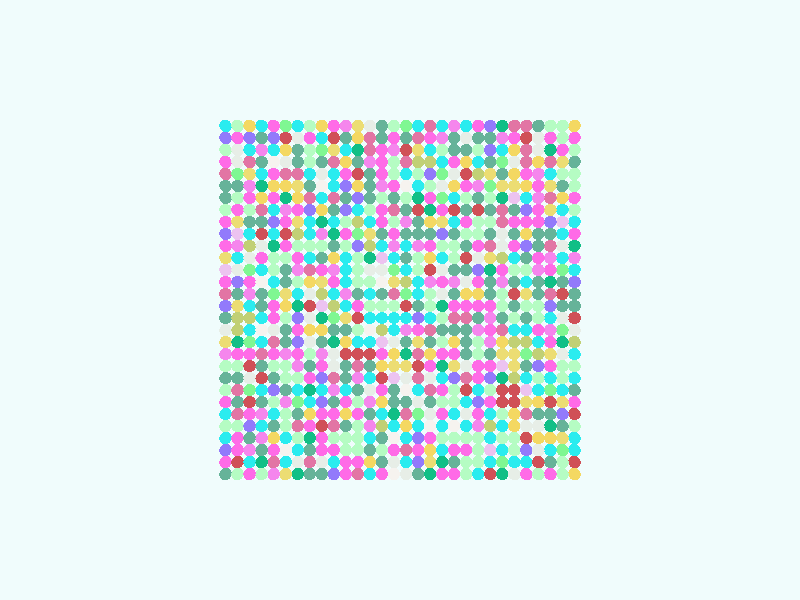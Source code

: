 global_settings {
  assumed_gamma 1
}
light_source {
  <-0.6, 1.6, 3.7>*10000
  rgb 1.3
}
camera {
  location <0,0,100>
  look_at <0,0,0>
}
background {
  color rgb < 0.87, 0.97, 0.97 >
}
sphere {
< -29.0, -29.0, 0 >, 1.0

pigment { color rgb < 0.9053626793519373, 0.686289492831396, 0.12146606317804987 >
}}
sphere {
< -29.0, -27.0, 0 >, 1.0

pigment { color rgb < 0.6329162436724336, 0.0796071971369483, 0.09625697174395909 >
}}
sphere {
< -29.0, -25.0, 0 >, 1.0

pigment { color rgb < 0.02351264417732435, 0.8392825413094224, 0.8652545678357775 >
}}
sphere {
< -29.0, -23.0, 0 >, 1.0

pigment { color rgb < 0.02351264417732435, 0.8392825413094224, 0.8652545678357775 >
}}
sphere {
< -29.0, -21.0, 0 >, 1.0

pigment { color rgb < 0.46037589517643185, 0.9701531088771184, 0.5464393139052429 >
}}
sphere {
< -29.0, -19.0, 0 >, 1.0

pigment { color rgb < 0.6329162436724336, 0.0796071971369483, 0.09625697174395909 >
}}
sphere {
< -29.0, -17.0, 0 >, 1.0

pigment { color rgb < 0.9978145426000291, 0.1474220829176872, 0.7982026480480354 >
}}
sphere {
< -29.0, -15.0, 0 >, 1.0

pigment { color rgb < 0.13234053474000096, 0.45257049568044116, 0.31781262685843803 >
}}
sphere {
< -29.0, -13.0, 0 >, 1.0

pigment { color rgb < 0.02351264417732435, 0.8392825413094224, 0.8652545678357775 >
}}
sphere {
< -29.0, -11.0, 0 >, 1.0

pigment { color rgb < 0.46037589517643185, 0.9701531088771184, 0.5464393139052429 >
}}
sphere {
< -29.0, -9.0, 0 >, 1.0

pigment { color rgb < 0.02351264417732435, 0.8392825413094224, 0.8652545678357775 >
}}
sphere {
< -29.0, -7.0, 0 >, 1.0

pigment { color rgb < 0.5353367162950344, 0.6314265807292871, 0.17663953161627588 >
}}
sphere {
< -29.0, -5.0, 0 >, 1.0

pigment { color rgb < 0.8012847734834808, 0.8515445291218221, 0.7953231411317032 >
}}
sphere {
< -29.0, -3.0, 0 >, 1.0

pigment { color rgb < 0.6329162436724336, 0.0796071971369483, 0.09625697174395909 >
}}
sphere {
< -29.0, -1.0, 0 >, 1.0

pigment { color rgb < 0.13234053474000096, 0.45257049568044116, 0.31781262685843803 >
}}
sphere {
< -29.0, 1.0, 0 >, 1.0

pigment { color rgb < 0.13234053474000096, 0.45257049568044116, 0.31781262685843803 >
}}
sphere {
< -29.0, 3.0, 0 >, 1.0

pigment { color rgb < 0.2890320592320529, 0.19313092994431147, 0.9633993141253997 >
}}
sphere {
< -29.0, 5.0, 0 >, 1.0

pigment { color rgb < 0.02351264417732435, 0.8392825413094224, 0.8652545678357775 >
}}
sphere {
< -29.0, 7.0, 0 >, 1.0

pigment { color rgb < 0.9107470226332309, 0.23714465876393054, 0.8451684586165652 >
}}
sphere {
< -29.0, 9.0, 0 >, 1.0

pigment { color rgb < 0.005458347971309174, 0.5180820265054233, 0.23894033846100404 >
}}
sphere {
< -29.0, 11.0, 0 >, 1.0

pigment { color rgb < 0.9978145426000291, 0.1474220829176872, 0.7982026480480354 >
}}
sphere {
< -29.0, 13.0, 0 >, 1.0

pigment { color rgb < 0.02351264417732435, 0.8392825413094224, 0.8652545678357775 >
}}
sphere {
< -29.0, 15.0, 0 >, 1.0

pigment { color rgb < 0.46037589517643185, 0.9701531088771184, 0.5464393139052429 >
}}
sphere {
< -29.0, 17.0, 0 >, 1.0

pigment { color rgb < 0.9978145426000291, 0.1474220829176872, 0.7982026480480354 >
}}
sphere {
< -29.0, 19.0, 0 >, 1.0

pigment { color rgb < 0.46037589517643185, 0.9701531088771184, 0.5464393139052429 >
}}
sphere {
< -29.0, 21.0, 0 >, 1.0

pigment { color rgb < 0.46037589517643185, 0.9701531088771184, 0.5464393139052429 >
}}
sphere {
< -29.0, 23.0, 0 >, 1.0

pigment { color rgb < 0.13234053474000096, 0.45257049568044116, 0.31781262685843803 >
}}
sphere {
< -29.0, 25.0, 0 >, 1.0

pigment { color rgb < 0.46037589517643185, 0.9701531088771184, 0.5464393139052429 >
}}
sphere {
< -29.0, 27.0, 0 >, 1.0

pigment { color rgb < 0.9978145426000291, 0.1474220829176872, 0.7982026480480354 >
}}
sphere {
< -29.0, 29.0, 0 >, 1.0

pigment { color rgb < 0.9053626793519373, 0.686289492831396, 0.12146606317804987 >
}}
sphere {
< -27.0, -29.0, 0 >, 1.0

pigment { color rgb < 0.46037589517643185, 0.9701531088771184, 0.5464393139052429 >
}}
sphere {
< -27.0, -27.0, 0 >, 1.0

pigment { color rgb < 0.46037589517643185, 0.9701531088771184, 0.5464393139052429 >
}}
sphere {
< -27.0, -25.0, 0 >, 1.0

pigment { color rgb < 0.21375422043681624, 0.9270507401918507, 0.28834579594349086 >
}}
sphere {
< -27.0, -23.0, 0 >, 1.0

pigment { color rgb < 0.8371407784634045, 0.7195381741817617, 0.17290637624757577 >
}}
sphere {
< -27.0, -21.0, 0 >, 1.0

pigment { color rgb < 0.13234053474000096, 0.45257049568044116, 0.31781262685843803 >
}}
sphere {
< -27.0, -19.0, 0 >, 1.0

pigment { color rgb < 0.2890320592320529, 0.19313092994431147, 0.9633993141253997 >
}}
sphere {
< -27.0, -17.0, 0 >, 1.0

pigment { color rgb < 0.8371407784634045, 0.7195381741817617, 0.17290637624757577 >
}}
sphere {
< -27.0, -15.0, 0 >, 1.0

pigment { color rgb < 0.02351264417732435, 0.8392825413094224, 0.8652545678357775 >
}}
sphere {
< -27.0, -13.0, 0 >, 1.0

pigment { color rgb < 0.46037589517643185, 0.9701531088771184, 0.5464393139052429 >
}}
sphere {
< -27.0, -11.0, 0 >, 1.0

pigment { color rgb < 0.46037589517643185, 0.9701531088771184, 0.5464393139052429 >
}}
sphere {
< -27.0, -9.0, 0 >, 1.0

pigment { color rgb < 0.8012847734834808, 0.8515445291218221, 0.7953231411317032 >
}}
sphere {
< -27.0, -7.0, 0 >, 1.0

pigment { color rgb < 0.005458347971309174, 0.5180820265054233, 0.23894033846100404 >
}}
sphere {
< -27.0, -5.0, 0 >, 1.0

pigment { color rgb < 0.21375422043681624, 0.9270507401918507, 0.28834579594349086 >
}}
sphere {
< -27.0, -3.0, 0 >, 1.0

pigment { color rgb < 0.8012847734834808, 0.8515445291218221, 0.7953231411317032 >
}}
sphere {
< -27.0, -1.0, 0 >, 1.0

pigment { color rgb < 0.13234053474000096, 0.45257049568044116, 0.31781262685843803 >
}}
sphere {
< -27.0, 1.0, 0 >, 1.0

pigment { color rgb < 0.6329162436724336, 0.0796071971369483, 0.09625697174395909 >
}}
sphere {
< -27.0, 3.0, 0 >, 1.0

pigment { color rgb < 0.13234053474000096, 0.45257049568044116, 0.31781262685843803 >
}}
sphere {
< -27.0, 5.0, 0 >, 1.0

pigment { color rgb < 0.21375422043681624, 0.9270507401918507, 0.28834579594349086 >
}}
sphere {
< -27.0, 7.0, 0 >, 1.0

pigment { color rgb < 0.02351264417732435, 0.8392825413094224, 0.8652545678357775 >
}}
sphere {
< -27.0, 9.0, 0 >, 1.0

pigment { color rgb < 0.8012847734834808, 0.8515445291218221, 0.7953231411317032 >
}}
sphere {
< -27.0, 11.0, 0 >, 1.0

pigment { color rgb < 0.02351264417732435, 0.8392825413094224, 0.8652545678357775 >
}}
sphere {
< -27.0, 13.0, 0 >, 1.0

pigment { color rgb < 0.836776422203171, 0.545075296602916, 0.8722821194619578 >
}}
sphere {
< -27.0, 15.0, 0 >, 1.0

pigment { color rgb < 0.02351264417732435, 0.8392825413094224, 0.8652545678357775 >
}}
sphere {
< -27.0, 17.0, 0 >, 1.0

pigment { color rgb < 0.9053626793519373, 0.686289492831396, 0.12146606317804987 >
}}
sphere {
< -27.0, 19.0, 0 >, 1.0

pigment { color rgb < 0.13234053474000096, 0.45257049568044116, 0.31781262685843803 >
}}
sphere {
< -27.0, 21.0, 0 >, 1.0

pigment { color rgb < 0.46037589517643185, 0.9701531088771184, 0.5464393139052429 >
}}
sphere {
< -27.0, 23.0, 0 >, 1.0

pigment { color rgb < 0.8371407784634045, 0.7195381741817617, 0.17290637624757577 >
}}
sphere {
< -27.0, 25.0, 0 >, 1.0

pigment { color rgb < 0.9978145426000291, 0.1474220829176872, 0.7982026480480354 >
}}
sphere {
< -27.0, 27.0, 0 >, 1.0

pigment { color rgb < 0.46037589517643185, 0.9701531088771184, 0.5464393139052429 >
}}
sphere {
< -27.0, 29.0, 0 >, 1.0

pigment { color rgb < 0.46037589517643185, 0.9701531088771184, 0.5464393139052429 >
}}
sphere {
< -25.0, -29.0, 0 >, 1.0

pigment { color rgb < 0.9978145426000291, 0.1474220829176872, 0.7982026480480354 >
}}
sphere {
< -25.0, -27.0, 0 >, 1.0

pigment { color rgb < 0.13234053474000096, 0.45257049568044116, 0.31781262685843803 >
}}
sphere {
< -25.0, -25.0, 0 >, 1.0

pigment { color rgb < 0.02351264417732435, 0.8392825413094224, 0.8652545678357775 >
}}
sphere {
< -25.0, -23.0, 0 >, 1.0

pigment { color rgb < 0.9053626793519373, 0.686289492831396, 0.12146606317804987 >
}}
sphere {
< -25.0, -21.0, 0 >, 1.0

pigment { color rgb < 0.005458347971309174, 0.5180820265054233, 0.23894033846100404 >
}}
sphere {
< -25.0, -19.0, 0 >, 1.0

pigment { color rgb < 0.13234053474000096, 0.45257049568044116, 0.31781262685843803 >
}}
sphere {
< -25.0, -17.0, 0 >, 1.0

pigment { color rgb < 0.6329162436724336, 0.0796071971369483, 0.09625697174395909 >
}}
sphere {
< -25.0, -15.0, 0 >, 1.0

pigment { color rgb < 0.21375422043681624, 0.9270507401918507, 0.28834579594349086 >
}}
sphere {
< -25.0, -13.0, 0 >, 1.0

pigment { color rgb < 0.02351264417732435, 0.8392825413094224, 0.8652545678357775 >
}}
sphere {
< -25.0, -11.0, 0 >, 1.0

pigment { color rgb < 0.9978145426000291, 0.1474220829176872, 0.7982026480480354 >
}}
sphere {
< -25.0, -9.0, 0 >, 1.0

pigment { color rgb < 0.8371407784634045, 0.7195381741817617, 0.17290637624757577 >
}}
sphere {
< -25.0, -7.0, 0 >, 1.0

pigment { color rgb < 0.9978145426000291, 0.1474220829176872, 0.7982026480480354 >
}}
sphere {
< -25.0, -5.0, 0 >, 1.0

pigment { color rgb < 0.9107470226332309, 0.23714465876393054, 0.8451684586165652 >
}}
sphere {
< -25.0, -3.0, 0 >, 1.0

pigment { color rgb < 0.02351264417732435, 0.8392825413094224, 0.8652545678357775 >
}}
sphere {
< -25.0, -1.0, 0 >, 1.0

pigment { color rgb < 0.2890320592320529, 0.19313092994431147, 0.9633993141253997 >
}}
sphere {
< -25.0, 1.0, 0 >, 1.0

pigment { color rgb < 0.7625246606386327, 0.17802547795788037, 0.37340138572958037 >
}}
sphere {
< -25.0, 3.0, 0 >, 1.0

pigment { color rgb < 0.005458347971309174, 0.5180820265054233, 0.23894033846100404 >
}}
sphere {
< -25.0, 5.0, 0 >, 1.0

pigment { color rgb < 0.9978145426000291, 0.1474220829176872, 0.7982026480480354 >
}}
sphere {
< -25.0, 7.0, 0 >, 1.0

pigment { color rgb < 0.9107470226332309, 0.23714465876393054, 0.8451684586165652 >
}}
sphere {
< -25.0, 9.0, 0 >, 1.0

pigment { color rgb < 0.7625246606386327, 0.17802547795788037, 0.37340138572958037 >
}}
sphere {
< -25.0, 11.0, 0 >, 1.0

pigment { color rgb < 0.13234053474000096, 0.45257049568044116, 0.31781262685843803 >
}}
sphere {
< -25.0, 13.0, 0 >, 1.0

pigment { color rgb < 0.2890320592320529, 0.19313092994431147, 0.9633993141253997 >
}}
sphere {
< -25.0, 15.0, 0 >, 1.0

pigment { color rgb < 0.8371407784634045, 0.7195381741817617, 0.17290637624757577 >
}}
sphere {
< -25.0, 17.0, 0 >, 1.0

pigment { color rgb < 0.7625246606386327, 0.17802547795788037, 0.37340138572958037 >
}}
sphere {
< -25.0, 19.0, 0 >, 1.0

pigment { color rgb < 0.8371407784634045, 0.7195381741817617, 0.17290637624757577 >
}}
sphere {
< -25.0, 21.0, 0 >, 1.0

pigment { color rgb < 0.02351264417732435, 0.8392825413094224, 0.8652545678357775 >
}}
sphere {
< -25.0, 23.0, 0 >, 1.0

pigment { color rgb < 0.7625246606386327, 0.17802547795788037, 0.37340138572958037 >
}}
sphere {
< -25.0, 25.0, 0 >, 1.0

pigment { color rgb < 0.005458347971309174, 0.5180820265054233, 0.23894033846100404 >
}}
sphere {
< -25.0, 27.0, 0 >, 1.0

pigment { color rgb < 0.9978145426000291, 0.1474220829176872, 0.7982026480480354 >
}}
sphere {
< -25.0, 29.0, 0 >, 1.0

pigment { color rgb < 0.46037589517643185, 0.9701531088771184, 0.5464393139052429 >
}}
sphere {
< -23.0, -29.0, 0 >, 1.0

pigment { color rgb < 0.46037589517643185, 0.9701531088771184, 0.5464393139052429 >
}}
sphere {
< -23.0, -27.0, 0 >, 1.0

pigment { color rgb < 0.6329162436724336, 0.0796071971369483, 0.09625697174395909 >
}}
sphere {
< -23.0, -25.0, 0 >, 1.0

pigment { color rgb < 0.8012847734834808, 0.8515445291218221, 0.7953231411317032 >
}}
sphere {
< -23.0, -23.0, 0 >, 1.0

pigment { color rgb < 0.9053626793519373, 0.686289492831396, 0.12146606317804987 >
}}
sphere {
< -23.0, -21.0, 0 >, 1.0

pigment { color rgb < 0.8012847734834808, 0.8515445291218221, 0.7953231411317032 >
}}
sphere {
< -23.0, -19.0, 0 >, 1.0

pigment { color rgb < 0.13234053474000096, 0.45257049568044116, 0.31781262685843803 >
}}
sphere {
< -23.0, -17.0, 0 >, 1.0

pigment { color rgb < 0.9053626793519373, 0.686289492831396, 0.12146606317804987 >
}}
sphere {
< -23.0, -15.0, 0 >, 1.0

pigment { color rgb < 0.02351264417732435, 0.8392825413094224, 0.8652545678357775 >
}}
sphere {
< -23.0, -13.0, 0 >, 1.0

pigment { color rgb < 0.46037589517643185, 0.9701531088771184, 0.5464393139052429 >
}}
sphere {
< -23.0, -11.0, 0 >, 1.0

pigment { color rgb < 0.2890320592320529, 0.19313092994431147, 0.9633993141253997 >
}}
sphere {
< -23.0, -9.0, 0 >, 1.0

pigment { color rgb < 0.5353367162950344, 0.6314265807292871, 0.17663953161627588 >
}}
sphere {
< -23.0, -7.0, 0 >, 1.0

pigment { color rgb < 0.02351264417732435, 0.8392825413094224, 0.8652545678357775 >
}}
sphere {
< -23.0, -5.0, 0 >, 1.0

pigment { color rgb < 0.9978145426000291, 0.1474220829176872, 0.7982026480480354 >
}}
sphere {
< -23.0, -3.0, 0 >, 1.0

pigment { color rgb < 0.46037589517643185, 0.9701531088771184, 0.5464393139052429 >
}}
sphere {
< -23.0, -1.0, 0 >, 1.0

pigment { color rgb < 0.46037589517643185, 0.9701531088771184, 0.5464393139052429 >
}}
sphere {
< -23.0, 1.0, 0 >, 1.0

pigment { color rgb < 0.13234053474000096, 0.45257049568044116, 0.31781262685843803 >
}}
sphere {
< -23.0, 3.0, 0 >, 1.0

pigment { color rgb < 0.13234053474000096, 0.45257049568044116, 0.31781262685843803 >
}}
sphere {
< -23.0, 5.0, 0 >, 1.0

pigment { color rgb < 0.9107470226332309, 0.23714465876393054, 0.8451684586165652 >
}}
sphere {
< -23.0, 7.0, 0 >, 1.0

pigment { color rgb < 0.9978145426000291, 0.1474220829176872, 0.7982026480480354 >
}}
sphere {
< -23.0, 9.0, 0 >, 1.0

pigment { color rgb < 0.13234053474000096, 0.45257049568044116, 0.31781262685843803 >
}}
sphere {
< -23.0, 11.0, 0 >, 1.0

pigment { color rgb < 0.13234053474000096, 0.45257049568044116, 0.31781262685843803 >
}}
sphere {
< -23.0, 13.0, 0 >, 1.0

pigment { color rgb < 0.9978145426000291, 0.1474220829176872, 0.7982026480480354 >
}}
sphere {
< -23.0, 15.0, 0 >, 1.0

pigment { color rgb < 0.9978145426000291, 0.1474220829176872, 0.7982026480480354 >
}}
sphere {
< -23.0, 17.0, 0 >, 1.0

pigment { color rgb < 0.9107470226332309, 0.23714465876393054, 0.8451684586165652 >
}}
sphere {
< -23.0, 19.0, 0 >, 1.0

pigment { color rgb < 0.9978145426000291, 0.1474220829176872, 0.7982026480480354 >
}}
sphere {
< -23.0, 21.0, 0 >, 1.0

pigment { color rgb < 0.9107470226332309, 0.23714465876393054, 0.8451684586165652 >
}}
sphere {
< -23.0, 23.0, 0 >, 1.0

pigment { color rgb < 0.9053626793519373, 0.686289492831396, 0.12146606317804987 >
}}
sphere {
< -23.0, 25.0, 0 >, 1.0

pigment { color rgb < 0.8012847734834808, 0.8515445291218221, 0.7953231411317032 >
}}
sphere {
< -23.0, 27.0, 0 >, 1.0

pigment { color rgb < 0.8012847734834808, 0.8515445291218221, 0.7953231411317032 >
}}
sphere {
< -23.0, 29.0, 0 >, 1.0

pigment { color rgb < 0.13234053474000096, 0.45257049568044116, 0.31781262685843803 >
}}
sphere {
< -21.0, -29.0, 0 >, 1.0

pigment { color rgb < 0.9978145426000291, 0.1474220829176872, 0.7982026480480354 >
}}
sphere {
< -21.0, -27.0, 0 >, 1.0

pigment { color rgb < 0.02351264417732435, 0.8392825413094224, 0.8652545678357775 >
}}
sphere {
< -21.0, -25.0, 0 >, 1.0

pigment { color rgb < 0.2890320592320529, 0.19313092994431147, 0.9633993141253997 >
}}
sphere {
< -21.0, -23.0, 0 >, 1.0

pigment { color rgb < 0.6329162436724336, 0.0796071971369483, 0.09625697174395909 >
}}
sphere {
< -21.0, -21.0, 0 >, 1.0

pigment { color rgb < 0.8012847734834808, 0.8515445291218221, 0.7953231411317032 >
}}
sphere {
< -21.0, -19.0, 0 >, 1.0

pigment { color rgb < 0.7625246606386327, 0.17802547795788037, 0.37340138572958037 >
}}
sphere {
< -21.0, -17.0, 0 >, 1.0

pigment { color rgb < 0.8371407784634045, 0.7195381741817617, 0.17290637624757577 >
}}
sphere {
< -21.0, -15.0, 0 >, 1.0

pigment { color rgb < 0.836776422203171, 0.545075296602916, 0.8722821194619578 >
}}
sphere {
< -21.0, -13.0, 0 >, 1.0

pigment { color rgb < 0.02351264417732435, 0.8392825413094224, 0.8652545678357775 >
}}
sphere {
< -21.0, -11.0, 0 >, 1.0

pigment { color rgb < 0.13234053474000096, 0.45257049568044116, 0.31781262685843803 >
}}
sphere {
< -21.0, -9.0, 0 >, 1.0

pigment { color rgb < 0.21375422043681624, 0.9270507401918507, 0.28834579594349086 >
}}
sphere {
< -21.0, -7.0, 0 >, 1.0

pigment { color rgb < 0.5353367162950344, 0.6314265807292871, 0.17663953161627588 >
}}
sphere {
< -21.0, -5.0, 0 >, 1.0

pigment { color rgb < 0.02351264417732435, 0.8392825413094224, 0.8652545678357775 >
}}
sphere {
< -21.0, -3.0, 0 >, 1.0

pigment { color rgb < 0.13234053474000096, 0.45257049568044116, 0.31781262685843803 >
}}
sphere {
< -21.0, -1.0, 0 >, 1.0

pigment { color rgb < 0.46037589517643185, 0.9701531088771184, 0.5464393139052429 >
}}
sphere {
< -21.0, 1.0, 0 >, 1.0

pigment { color rgb < 0.8371407784634045, 0.7195381741817617, 0.17290637624757577 >
}}
sphere {
< -21.0, 3.0, 0 >, 1.0

pigment { color rgb < 0.02351264417732435, 0.8392825413094224, 0.8652545678357775 >
}}
sphere {
< -21.0, 5.0, 0 >, 1.0

pigment { color rgb < 0.46037589517643185, 0.9701531088771184, 0.5464393139052429 >
}}
sphere {
< -21.0, 7.0, 0 >, 1.0

pigment { color rgb < 0.13234053474000096, 0.45257049568044116, 0.31781262685843803 >
}}
sphere {
< -21.0, 9.0, 0 >, 1.0

pigment { color rgb < 0.2890320592320529, 0.19313092994431147, 0.9633993141253997 >
}}
sphere {
< -21.0, 11.0, 0 >, 1.0

pigment { color rgb < 0.9053626793519373, 0.686289492831396, 0.12146606317804987 >
}}
sphere {
< -21.0, 13.0, 0 >, 1.0

pigment { color rgb < 0.9978145426000291, 0.1474220829176872, 0.7982026480480354 >
}}
sphere {
< -21.0, 15.0, 0 >, 1.0

pigment { color rgb < 0.2890320592320529, 0.19313092994431147, 0.9633993141253997 >
}}
sphere {
< -21.0, 17.0, 0 >, 1.0

pigment { color rgb < 0.02351264417732435, 0.8392825413094224, 0.8652545678357775 >
}}
sphere {
< -21.0, 19.0, 0 >, 1.0

pigment { color rgb < 0.9053626793519373, 0.686289492831396, 0.12146606317804987 >
}}
sphere {
< -21.0, 21.0, 0 >, 1.0

pigment { color rgb < 0.9978145426000291, 0.1474220829176872, 0.7982026480480354 >
}}
sphere {
< -21.0, 23.0, 0 >, 1.0

pigment { color rgb < 0.7625246606386327, 0.17802547795788037, 0.37340138572958037 >
}}
sphere {
< -21.0, 25.0, 0 >, 1.0

pigment { color rgb < 0.7625246606386327, 0.17802547795788037, 0.37340138572958037 >
}}
sphere {
< -21.0, 27.0, 0 >, 1.0

pigment { color rgb < 0.6329162436724336, 0.0796071971369483, 0.09625697174395909 >
}}
sphere {
< -21.0, 29.0, 0 >, 1.0

pigment { color rgb < 0.7625246606386327, 0.17802547795788037, 0.37340138572958037 >
}}
sphere {
< -19.0, -29.0, 0 >, 1.0

pigment { color rgb < 0.8012847734834808, 0.8515445291218221, 0.7953231411317032 >
}}
sphere {
< -19.0, -27.0, 0 >, 1.0

pigment { color rgb < 0.02351264417732435, 0.8392825413094224, 0.8652545678357775 >
}}
sphere {
< -19.0, -25.0, 0 >, 1.0

pigment { color rgb < 0.46037589517643185, 0.9701531088771184, 0.5464393139052429 >
}}
sphere {
< -19.0, -23.0, 0 >, 1.0

pigment { color rgb < 0.46037589517643185, 0.9701531088771184, 0.5464393139052429 >
}}
sphere {
< -19.0, -21.0, 0 >, 1.0

pigment { color rgb < 0.9053626793519373, 0.686289492831396, 0.12146606317804987 >
}}
sphere {
< -19.0, -19.0, 0 >, 1.0

pigment { color rgb < 0.9053626793519373, 0.686289492831396, 0.12146606317804987 >
}}
sphere {
< -19.0, -17.0, 0 >, 1.0

pigment { color rgb < 0.6329162436724336, 0.0796071971369483, 0.09625697174395909 >
}}
sphere {
< -19.0, -15.0, 0 >, 1.0

pigment { color rgb < 0.6329162436724336, 0.0796071971369483, 0.09625697174395909 >
}}
sphere {
< -19.0, -13.0, 0 >, 1.0

pigment { color rgb < 0.5353367162950344, 0.6314265807292871, 0.17663953161627588 >
}}
sphere {
< -19.0, -11.0, 0 >, 1.0

pigment { color rgb < 0.8371407784634045, 0.7195381741817617, 0.17290637624757577 >
}}
sphere {
< -19.0, -9.0, 0 >, 1.0

pigment { color rgb < 0.8371407784634045, 0.7195381741817617, 0.17290637624757577 >
}}
sphere {
< -19.0, -7.0, 0 >, 1.0

pigment { color rgb < 0.5353367162950344, 0.6314265807292871, 0.17663953161627588 >
}}
sphere {
< -19.0, -5.0, 0 >, 1.0

pigment { color rgb < 0.02351264417732435, 0.8392825413094224, 0.8652545678357775 >
}}
sphere {
< -19.0, -3.0, 0 >, 1.0

pigment { color rgb < 0.46037589517643185, 0.9701531088771184, 0.5464393139052429 >
}}
sphere {
< -19.0, -1.0, 0 >, 1.0

pigment { color rgb < 0.13234053474000096, 0.45257049568044116, 0.31781262685843803 >
}}
sphere {
< -19.0, 1.0, 0 >, 1.0

pigment { color rgb < 0.6329162436724336, 0.0796071971369483, 0.09625697174395909 >
}}
sphere {
< -19.0, 3.0, 0 >, 1.0

pigment { color rgb < 0.13234053474000096, 0.45257049568044116, 0.31781262685843803 >
}}
sphere {
< -19.0, 5.0, 0 >, 1.0

pigment { color rgb < 0.46037589517643185, 0.9701531088771184, 0.5464393139052429 >
}}
sphere {
< -19.0, 7.0, 0 >, 1.0

pigment { color rgb < 0.02351264417732435, 0.8392825413094224, 0.8652545678357775 >
}}
sphere {
< -19.0, 9.0, 0 >, 1.0

pigment { color rgb < 0.9978145426000291, 0.1474220829176872, 0.7982026480480354 >
}}
sphere {
< -19.0, 11.0, 0 >, 1.0

pigment { color rgb < 0.13234053474000096, 0.45257049568044116, 0.31781262685843803 >
}}
sphere {
< -19.0, 13.0, 0 >, 1.0

pigment { color rgb < 0.9978145426000291, 0.1474220829176872, 0.7982026480480354 >
}}
sphere {
< -19.0, 15.0, 0 >, 1.0

pigment { color rgb < 0.13234053474000096, 0.45257049568044116, 0.31781262685843803 >
}}
sphere {
< -19.0, 17.0, 0 >, 1.0

pigment { color rgb < 0.836776422203171, 0.545075296602916, 0.8722821194619578 >
}}
sphere {
< -19.0, 19.0, 0 >, 1.0

pigment { color rgb < 0.8371407784634045, 0.7195381741817617, 0.17290637624757577 >
}}
sphere {
< -19.0, 21.0, 0 >, 1.0

pigment { color rgb < 0.9053626793519373, 0.686289492831396, 0.12146606317804987 >
}}
sphere {
< -19.0, 23.0, 0 >, 1.0

pigment { color rgb < 0.8012847734834808, 0.8515445291218221, 0.7953231411317032 >
}}
sphere {
< -19.0, 25.0, 0 >, 1.0

pigment { color rgb < 0.9053626793519373, 0.686289492831396, 0.12146606317804987 >
}}
sphere {
< -19.0, 27.0, 0 >, 1.0

pigment { color rgb < 0.9978145426000291, 0.1474220829176872, 0.7982026480480354 >
}}
sphere {
< -19.0, 29.0, 0 >, 1.0

pigment { color rgb < 0.7625246606386327, 0.17802547795788037, 0.37340138572958037 >
}}
sphere {
< -17.0, -29.0, 0 >, 1.0

pigment { color rgb < 0.005458347971309174, 0.5180820265054233, 0.23894033846100404 >
}}
sphere {
< -17.0, -27.0, 0 >, 1.0

pigment { color rgb < 0.21375422043681624, 0.9270507401918507, 0.28834579594349086 >
}}
sphere {
< -17.0, -25.0, 0 >, 1.0

pigment { color rgb < 0.02351264417732435, 0.8392825413094224, 0.8652545678357775 >
}}
sphere {
< -17.0, -23.0, 0 >, 1.0

pigment { color rgb < 0.46037589517643185, 0.9701531088771184, 0.5464393139052429 >
}}
sphere {
< -17.0, -21.0, 0 >, 1.0

pigment { color rgb < 0.02351264417732435, 0.8392825413094224, 0.8652545678357775 >
}}
sphere {
< -17.0, -19.0, 0 >, 1.0

pigment { color rgb < 0.46037589517643185, 0.9701531088771184, 0.5464393139052429 >
}}
sphere {
< -17.0, -17.0, 0 >, 1.0

pigment { color rgb < 0.6329162436724336, 0.0796071971369483, 0.09625697174395909 >
}}
sphere {
< -17.0, -15.0, 0 >, 1.0

pigment { color rgb < 0.6329162436724336, 0.0796071971369483, 0.09625697174395909 >
}}
sphere {
< -17.0, -13.0, 0 >, 1.0

pigment { color rgb < 0.005458347971309174, 0.5180820265054233, 0.23894033846100404 >
}}
sphere {
< -17.0, -11.0, 0 >, 1.0

pigment { color rgb < 0.836776422203171, 0.545075296602916, 0.8722821194619578 >
}}
sphere {
< -17.0, -9.0, 0 >, 1.0

pigment { color rgb < 0.8371407784634045, 0.7195381741817617, 0.17290637624757577 >
}}
sphere {
< -17.0, -7.0, 0 >, 1.0

pigment { color rgb < 0.9053626793519373, 0.686289492831396, 0.12146606317804987 >
}}
sphere {
< -17.0, -5.0, 0 >, 1.0

pigment { color rgb < 0.7625246606386327, 0.17802547795788037, 0.37340138572958037 >
}}
sphere {
< -17.0, -3.0, 0 >, 1.0

pigment { color rgb < 0.13234053474000096, 0.45257049568044116, 0.31781262685843803 >
}}
sphere {
< -17.0, -1.0, 0 >, 1.0

pigment { color rgb < 0.46037589517643185, 0.9701531088771184, 0.5464393139052429 >
}}
sphere {
< -17.0, 1.0, 0 >, 1.0

pigment { color rgb < 0.46037589517643185, 0.9701531088771184, 0.5464393139052429 >
}}
sphere {
< -17.0, 3.0, 0 >, 1.0

pigment { color rgb < 0.9107470226332309, 0.23714465876393054, 0.8451684586165652 >
}}
sphere {
< -17.0, 5.0, 0 >, 1.0

pigment { color rgb < 0.9978145426000291, 0.1474220829176872, 0.7982026480480354 >
}}
sphere {
< -17.0, 7.0, 0 >, 1.0

pigment { color rgb < 0.5353367162950344, 0.6314265807292871, 0.17663953161627588 >
}}
sphere {
< -17.0, 9.0, 0 >, 1.0

pigment { color rgb < 0.8012847734834808, 0.8515445291218221, 0.7953231411317032 >
}}
sphere {
< -17.0, 11.0, 0 >, 1.0

pigment { color rgb < 0.8012847734834808, 0.8515445291218221, 0.7953231411317032 >
}}
sphere {
< -17.0, 13.0, 0 >, 1.0

pigment { color rgb < 0.7625246606386327, 0.17802547795788037, 0.37340138572958037 >
}}
sphere {
< -17.0, 15.0, 0 >, 1.0

pigment { color rgb < 0.7625246606386327, 0.17802547795788037, 0.37340138572958037 >
}}
sphere {
< -17.0, 17.0, 0 >, 1.0

pigment { color rgb < 0.005458347971309174, 0.5180820265054233, 0.23894033846100404 >
}}
sphere {
< -17.0, 19.0, 0 >, 1.0

pigment { color rgb < 0.8371407784634045, 0.7195381741817617, 0.17290637624757577 >
}}
sphere {
< -17.0, 21.0, 0 >, 1.0

pigment { color rgb < 0.13234053474000096, 0.45257049568044116, 0.31781262685843803 >
}}
sphere {
< -17.0, 23.0, 0 >, 1.0

pigment { color rgb < 0.21375422043681624, 0.9270507401918507, 0.28834579594349086 >
}}
sphere {
< -17.0, 25.0, 0 >, 1.0

pigment { color rgb < 0.02351264417732435, 0.8392825413094224, 0.8652545678357775 >
}}
sphere {
< -17.0, 27.0, 0 >, 1.0

pigment { color rgb < 0.9107470226332309, 0.23714465876393054, 0.8451684586165652 >
}}
sphere {
< -17.0, 29.0, 0 >, 1.0

pigment { color rgb < 0.005458347971309174, 0.5180820265054233, 0.23894033846100404 >
}}
sphere {
< -15.0, -29.0, 0 >, 1.0

pigment { color rgb < 0.6329162436724336, 0.0796071971369483, 0.09625697174395909 >
}}
sphere {
< -15.0, -27.0, 0 >, 1.0

pigment { color rgb < 0.02351264417732435, 0.8392825413094224, 0.8652545678357775 >
}}
sphere {
< -15.0, -25.0, 0 >, 1.0

pigment { color rgb < 0.836776422203171, 0.545075296602916, 0.8722821194619578 >
}}
sphere {
< -15.0, -23.0, 0 >, 1.0

pigment { color rgb < 0.02351264417732435, 0.8392825413094224, 0.8652545678357775 >
}}
sphere {
< -15.0, -21.0, 0 >, 1.0

pigment { color rgb < 0.5353367162950344, 0.6314265807292871, 0.17663953161627588 >
}}
sphere {
< -15.0, -19.0, 0 >, 1.0

pigment { color rgb < 0.02351264417732435, 0.8392825413094224, 0.8652545678357775 >
}}
sphere {
< -15.0, -17.0, 0 >, 1.0

pigment { color rgb < 0.9978145426000291, 0.1474220829176872, 0.7982026480480354 >
}}
sphere {
< -15.0, -15.0, 0 >, 1.0

pigment { color rgb < 0.46037589517643185, 0.9701531088771184, 0.5464393139052429 >
}}
sphere {
< -15.0, -13.0, 0 >, 1.0

pigment { color rgb < 0.2890320592320529, 0.19313092994431147, 0.9633993141253997 >
}}
sphere {
< -15.0, -11.0, 0 >, 1.0

pigment { color rgb < 0.9978145426000291, 0.1474220829176872, 0.7982026480480354 >
}}
sphere {
< -15.0, -9.0, 0 >, 1.0

pigment { color rgb < 0.13234053474000096, 0.45257049568044116, 0.31781262685843803 >
}}
sphere {
< -15.0, -7.0, 0 >, 1.0

pigment { color rgb < 0.9107470226332309, 0.23714465876393054, 0.8451684586165652 >
}}
sphere {
< -15.0, -5.0, 0 >, 1.0

pigment { color rgb < 0.9978145426000291, 0.1474220829176872, 0.7982026480480354 >
}}
sphere {
< -15.0, -3.0, 0 >, 1.0

pigment { color rgb < 0.9107470226332309, 0.23714465876393054, 0.8451684586165652 >
}}
sphere {
< -15.0, -1.0, 0 >, 1.0

pigment { color rgb < 0.9978145426000291, 0.1474220829176872, 0.7982026480480354 >
}}
sphere {
< -15.0, 1.0, 0 >, 1.0

pigment { color rgb < 0.13234053474000096, 0.45257049568044116, 0.31781262685843803 >
}}
sphere {
< -15.0, 3.0, 0 >, 1.0

pigment { color rgb < 0.13234053474000096, 0.45257049568044116, 0.31781262685843803 >
}}
sphere {
< -15.0, 5.0, 0 >, 1.0

pigment { color rgb < 0.005458347971309174, 0.5180820265054233, 0.23894033846100404 >
}}
sphere {
< -15.0, 7.0, 0 >, 1.0

pigment { color rgb < 0.8371407784634045, 0.7195381741817617, 0.17290637624757577 >
}}
sphere {
< -15.0, 9.0, 0 >, 1.0

pigment { color rgb < 0.7625246606386327, 0.17802547795788037, 0.37340138572958037 >
}}
sphere {
< -15.0, 11.0, 0 >, 1.0

pigment { color rgb < 0.13234053474000096, 0.45257049568044116, 0.31781262685843803 >
}}
sphere {
< -15.0, 13.0, 0 >, 1.0

pigment { color rgb < 0.46037589517643185, 0.9701531088771184, 0.5464393139052429 >
}}
sphere {
< -15.0, 15.0, 0 >, 1.0

pigment { color rgb < 0.13234053474000096, 0.45257049568044116, 0.31781262685843803 >
}}
sphere {
< -15.0, 17.0, 0 >, 1.0

pigment { color rgb < 0.46037589517643185, 0.9701531088771184, 0.5464393139052429 >
}}
sphere {
< -15.0, 19.0, 0 >, 1.0

pigment { color rgb < 0.21375422043681624, 0.9270507401918507, 0.28834579594349086 >
}}
sphere {
< -15.0, 21.0, 0 >, 1.0

pigment { color rgb < 0.8371407784634045, 0.7195381741817617, 0.17290637624757577 >
}}
sphere {
< -15.0, 23.0, 0 >, 1.0

pigment { color rgb < 0.13234053474000096, 0.45257049568044116, 0.31781262685843803 >
}}
sphere {
< -15.0, 25.0, 0 >, 1.0

pigment { color rgb < 0.2890320592320529, 0.19313092994431147, 0.9633993141253997 >
}}
sphere {
< -15.0, 27.0, 0 >, 1.0

pigment { color rgb < 0.13234053474000096, 0.45257049568044116, 0.31781262685843803 >
}}
sphere {
< -15.0, 29.0, 0 >, 1.0

pigment { color rgb < 0.2890320592320529, 0.19313092994431147, 0.9633993141253997 >
}}
sphere {
< -13.0, -29.0, 0 >, 1.0

pigment { color rgb < 0.02351264417732435, 0.8392825413094224, 0.8652545678357775 >
}}
sphere {
< -13.0, -27.0, 0 >, 1.0

pigment { color rgb < 0.46037589517643185, 0.9701531088771184, 0.5464393139052429 >
}}
sphere {
< -13.0, -25.0, 0 >, 1.0

pigment { color rgb < 0.46037589517643185, 0.9701531088771184, 0.5464393139052429 >
}}
sphere {
< -13.0, -23.0, 0 >, 1.0

pigment { color rgb < 0.46037589517643185, 0.9701531088771184, 0.5464393139052429 >
}}
sphere {
< -13.0, -21.0, 0 >, 1.0

pigment { color rgb < 0.9107470226332309, 0.23714465876393054, 0.8451684586165652 >
}}
sphere {
< -13.0, -19.0, 0 >, 1.0

pigment { color rgb < 0.9978145426000291, 0.1474220829176872, 0.7982026480480354 >
}}
sphere {
< -13.0, -17.0, 0 >, 1.0

pigment { color rgb < 0.2890320592320529, 0.19313092994431147, 0.9633993141253997 >
}}
sphere {
< -13.0, -15.0, 0 >, 1.0

pigment { color rgb < 0.02351264417732435, 0.8392825413094224, 0.8652545678357775 >
}}
sphere {
< -13.0, -13.0, 0 >, 1.0

pigment { color rgb < 0.9978145426000291, 0.1474220829176872, 0.7982026480480354 >
}}
sphere {
< -13.0, -11.0, 0 >, 1.0

pigment { color rgb < 0.9978145426000291, 0.1474220829176872, 0.7982026480480354 >
}}
sphere {
< -13.0, -9.0, 0 >, 1.0

pigment { color rgb < 0.46037589517643185, 0.9701531088771184, 0.5464393139052429 >
}}
sphere {
< -13.0, -7.0, 0 >, 1.0

pigment { color rgb < 0.46037589517643185, 0.9701531088771184, 0.5464393139052429 >
}}
sphere {
< -13.0, -5.0, 0 >, 1.0

pigment { color rgb < 0.9107470226332309, 0.23714465876393054, 0.8451684586165652 >
}}
sphere {
< -13.0, -3.0, 0 >, 1.0

pigment { color rgb < 0.13234053474000096, 0.45257049568044116, 0.31781262685843803 >
}}
sphere {
< -13.0, -1.0, 0 >, 1.0

pigment { color rgb < 0.9978145426000291, 0.1474220829176872, 0.7982026480480354 >
}}
sphere {
< -13.0, 1.0, 0 >, 1.0

pigment { color rgb < 0.9053626793519373, 0.686289492831396, 0.12146606317804987 >
}}
sphere {
< -13.0, 3.0, 0 >, 1.0

pigment { color rgb < 0.9978145426000291, 0.1474220829176872, 0.7982026480480354 >
}}
sphere {
< -13.0, 5.0, 0 >, 1.0

pigment { color rgb < 0.2890320592320529, 0.19313092994431147, 0.9633993141253997 >
}}
sphere {
< -13.0, 7.0, 0 >, 1.0

pigment { color rgb < 0.8012847734834808, 0.8515445291218221, 0.7953231411317032 >
}}
sphere {
< -13.0, 9.0, 0 >, 1.0

pigment { color rgb < 0.9978145426000291, 0.1474220829176872, 0.7982026480480354 >
}}
sphere {
< -13.0, 11.0, 0 >, 1.0

pigment { color rgb < 0.46037589517643185, 0.9701531088771184, 0.5464393139052429 >
}}
sphere {
< -13.0, 13.0, 0 >, 1.0

pigment { color rgb < 0.46037589517643185, 0.9701531088771184, 0.5464393139052429 >
}}
sphere {
< -13.0, 15.0, 0 >, 1.0

pigment { color rgb < 0.6329162436724336, 0.0796071971369483, 0.09625697174395909 >
}}
sphere {
< -13.0, 17.0, 0 >, 1.0

pigment { color rgb < 0.13234053474000096, 0.45257049568044116, 0.31781262685843803 >
}}
sphere {
< -13.0, 19.0, 0 >, 1.0

pigment { color rgb < 0.9107470226332309, 0.23714465876393054, 0.8451684586165652 >
}}
sphere {
< -13.0, 21.0, 0 >, 1.0

pigment { color rgb < 0.5353367162950344, 0.6314265807292871, 0.17663953161627588 >
}}
sphere {
< -13.0, 23.0, 0 >, 1.0

pigment { color rgb < 0.02351264417732435, 0.8392825413094224, 0.8652545678357775 >
}}
sphere {
< -13.0, 25.0, 0 >, 1.0

pigment { color rgb < 0.46037589517643185, 0.9701531088771184, 0.5464393139052429 >
}}
sphere {
< -13.0, 27.0, 0 >, 1.0

pigment { color rgb < 0.13234053474000096, 0.45257049568044116, 0.31781262685843803 >
}}
sphere {
< -13.0, 29.0, 0 >, 1.0

pigment { color rgb < 0.9978145426000291, 0.1474220829176872, 0.7982026480480354 >
}}
sphere {
< -11.0, -29.0, 0 >, 1.0

pigment { color rgb < 0.46037589517643185, 0.9701531088771184, 0.5464393139052429 >
}}
sphere {
< -11.0, -27.0, 0 >, 1.0

pigment { color rgb < 0.46037589517643185, 0.9701531088771184, 0.5464393139052429 >
}}
sphere {
< -11.0, -25.0, 0 >, 1.0

pigment { color rgb < 0.9978145426000291, 0.1474220829176872, 0.7982026480480354 >
}}
sphere {
< -11.0, -23.0, 0 >, 1.0

pigment { color rgb < 0.46037589517643185, 0.9701531088771184, 0.5464393139052429 >
}}
sphere {
< -11.0, -21.0, 0 >, 1.0

pigment { color rgb < 0.02351264417732435, 0.8392825413094224, 0.8652545678357775 >
}}
sphere {
< -11.0, -19.0, 0 >, 1.0

pigment { color rgb < 0.8012847734834808, 0.8515445291218221, 0.7953231411317032 >
}}
sphere {
< -11.0, -17.0, 0 >, 1.0

pigment { color rgb < 0.02351264417732435, 0.8392825413094224, 0.8652545678357775 >
}}
sphere {
< -11.0, -15.0, 0 >, 1.0

pigment { color rgb < 0.6329162436724336, 0.0796071971369483, 0.09625697174395909 >
}}
sphere {
< -11.0, -13.0, 0 >, 1.0

pigment { color rgb < 0.7625246606386327, 0.17802547795788037, 0.37340138572958037 >
}}
sphere {
< -11.0, -11.0, 0 >, 1.0

pigment { color rgb < 0.8012847734834808, 0.8515445291218221, 0.7953231411317032 >
}}
sphere {
< -11.0, -9.0, 0 >, 1.0

pigment { color rgb < 0.13234053474000096, 0.45257049568044116, 0.31781262685843803 >
}}
sphere {
< -11.0, -7.0, 0 >, 1.0

pigment { color rgb < 0.13234053474000096, 0.45257049568044116, 0.31781262685843803 >
}}
sphere {
< -11.0, -5.0, 0 >, 1.0

pigment { color rgb < 0.13234053474000096, 0.45257049568044116, 0.31781262685843803 >
}}
sphere {
< -11.0, -3.0, 0 >, 1.0

pigment { color rgb < 0.7625246606386327, 0.17802547795788037, 0.37340138572958037 >
}}
sphere {
< -11.0, -1.0, 0 >, 1.0

pigment { color rgb < 0.9978145426000291, 0.1474220829176872, 0.7982026480480354 >
}}
sphere {
< -11.0, 1.0, 0 >, 1.0

pigment { color rgb < 0.9053626793519373, 0.686289492831396, 0.12146606317804987 >
}}
sphere {
< -11.0, 3.0, 0 >, 1.0

pigment { color rgb < 0.8012847734834808, 0.8515445291218221, 0.7953231411317032 >
}}
sphere {
< -11.0, 5.0, 0 >, 1.0

pigment { color rgb < 0.13234053474000096, 0.45257049568044116, 0.31781262685843803 >
}}
sphere {
< -11.0, 7.0, 0 >, 1.0

pigment { color rgb < 0.6329162436724336, 0.0796071971369483, 0.09625697174395909 >
}}
sphere {
< -11.0, 9.0, 0 >, 1.0

pigment { color rgb < 0.13234053474000096, 0.45257049568044116, 0.31781262685843803 >
}}
sphere {
< -11.0, 11.0, 0 >, 1.0

pigment { color rgb < 0.46037589517643185, 0.9701531088771184, 0.5464393139052429 >
}}
sphere {
< -11.0, 13.0, 0 >, 1.0

pigment { color rgb < 0.9978145426000291, 0.1474220829176872, 0.7982026480480354 >
}}
sphere {
< -11.0, 15.0, 0 >, 1.0

pigment { color rgb < 0.13234053474000096, 0.45257049568044116, 0.31781262685843803 >
}}
sphere {
< -11.0, 17.0, 0 >, 1.0

pigment { color rgb < 0.46037589517643185, 0.9701531088771184, 0.5464393139052429 >
}}
sphere {
< -11.0, 19.0, 0 >, 1.0

pigment { color rgb < 0.9978145426000291, 0.1474220829176872, 0.7982026480480354 >
}}
sphere {
< -11.0, 21.0, 0 >, 1.0

pigment { color rgb < 0.6329162436724336, 0.0796071971369483, 0.09625697174395909 >
}}
sphere {
< -11.0, 23.0, 0 >, 1.0

pigment { color rgb < 0.9053626793519373, 0.686289492831396, 0.12146606317804987 >
}}
sphere {
< -11.0, 25.0, 0 >, 1.0

pigment { color rgb < 0.13234053474000096, 0.45257049568044116, 0.31781262685843803 >
}}
sphere {
< -11.0, 27.0, 0 >, 1.0

pigment { color rgb < 0.8012847734834808, 0.8515445291218221, 0.7953231411317032 >
}}
sphere {
< -11.0, 29.0, 0 >, 1.0

pigment { color rgb < 0.02351264417732435, 0.8392825413094224, 0.8652545678357775 >
}}
sphere {
< -9.0, -29.0, 0 >, 1.0

pigment { color rgb < 0.9978145426000291, 0.1474220829176872, 0.7982026480480354 >
}}
sphere {
< -9.0, -27.0, 0 >, 1.0

pigment { color rgb < 0.13234053474000096, 0.45257049568044116, 0.31781262685843803 >
}}
sphere {
< -9.0, -25.0, 0 >, 1.0

pigment { color rgb < 0.9978145426000291, 0.1474220829176872, 0.7982026480480354 >
}}
sphere {
< -9.0, -23.0, 0 >, 1.0

pigment { color rgb < 0.46037589517643185, 0.9701531088771184, 0.5464393139052429 >
}}
sphere {
< -9.0, -21.0, 0 >, 1.0

pigment { color rgb < 0.9189528194586126, 0.8958770190714463, 0.86095159815753 >
}}
sphere {
< -9.0, -19.0, 0 >, 1.0

pigment { color rgb < 0.02351264417732435, 0.8392825413094224, 0.8652545678357775 >
}}
sphere {
< -9.0, -17.0, 0 >, 1.0

pigment { color rgb < 0.46037589517643185, 0.9701531088771184, 0.5464393139052429 >
}}
sphere {
< -9.0, -15.0, 0 >, 1.0

pigment { color rgb < 0.46037589517643185, 0.9701531088771184, 0.5464393139052429 >
}}
sphere {
< -9.0, -13.0, 0 >, 1.0

pigment { color rgb < 0.2890320592320529, 0.19313092994431147, 0.9633993141253997 >
}}
sphere {
< -9.0, -11.0, 0 >, 1.0

pigment { color rgb < 0.8371407784634045, 0.7195381741817617, 0.17290637624757577 >
}}
sphere {
< -9.0, -9.0, 0 >, 1.0

pigment { color rgb < 0.9978145426000291, 0.1474220829176872, 0.7982026480480354 >
}}
sphere {
< -9.0, -7.0, 0 >, 1.0

pigment { color rgb < 0.9053626793519373, 0.686289492831396, 0.12146606317804987 >
}}
sphere {
< -9.0, -5.0, 0 >, 1.0

pigment { color rgb < 0.13234053474000096, 0.45257049568044116, 0.31781262685843803 >
}}
sphere {
< -9.0, -3.0, 0 >, 1.0

pigment { color rgb < 0.7625246606386327, 0.17802547795788037, 0.37340138572958037 >
}}
sphere {
< -9.0, -1.0, 0 >, 1.0

pigment { color rgb < 0.9978145426000291, 0.1474220829176872, 0.7982026480480354 >
}}
sphere {
< -9.0, 1.0, 0 >, 1.0

pigment { color rgb < 0.13234053474000096, 0.45257049568044116, 0.31781262685843803 >
}}
sphere {
< -9.0, 3.0, 0 >, 1.0

pigment { color rgb < 0.9107470226332309, 0.23714465876393054, 0.8451684586165652 >
}}
sphere {
< -9.0, 5.0, 0 >, 1.0

pigment { color rgb < 0.13234053474000096, 0.45257049568044116, 0.31781262685843803 >
}}
sphere {
< -9.0, 7.0, 0 >, 1.0

pigment { color rgb < 0.46037589517643185, 0.9701531088771184, 0.5464393139052429 >
}}
sphere {
< -9.0, 9.0, 0 >, 1.0

pigment { color rgb < 0.46037589517643185, 0.9701531088771184, 0.5464393139052429 >
}}
sphere {
< -9.0, 11.0, 0 >, 1.0

pigment { color rgb < 0.13234053474000096, 0.45257049568044116, 0.31781262685843803 >
}}
sphere {
< -9.0, 13.0, 0 >, 1.0

pigment { color rgb < 0.02351264417732435, 0.8392825413094224, 0.8652545678357775 >
}}
sphere {
< -9.0, 15.0, 0 >, 1.0

pigment { color rgb < 0.6329162436724336, 0.0796071971369483, 0.09625697174395909 >
}}
sphere {
< -9.0, 17.0, 0 >, 1.0

pigment { color rgb < 0.02351264417732435, 0.8392825413094224, 0.8652545678357775 >
}}
sphere {
< -9.0, 19.0, 0 >, 1.0

pigment { color rgb < 0.9053626793519373, 0.686289492831396, 0.12146606317804987 >
}}
sphere {
< -9.0, 21.0, 0 >, 1.0

pigment { color rgb < 0.8012847734834808, 0.8515445291218221, 0.7953231411317032 >
}}
sphere {
< -9.0, 23.0, 0 >, 1.0

pigment { color rgb < 0.9978145426000291, 0.1474220829176872, 0.7982026480480354 >
}}
sphere {
< -9.0, 25.0, 0 >, 1.0

pigment { color rgb < 0.13234053474000096, 0.45257049568044116, 0.31781262685843803 >
}}
sphere {
< -9.0, 27.0, 0 >, 1.0

pigment { color rgb < 0.13234053474000096, 0.45257049568044116, 0.31781262685843803 >
}}
sphere {
< -9.0, 29.0, 0 >, 1.0

pigment { color rgb < 0.9107470226332309, 0.23714465876393054, 0.8451684586165652 >
}}
sphere {
< -7.0, -29.0, 0 >, 1.0

pigment { color rgb < 0.9978145426000291, 0.1474220829176872, 0.7982026480480354 >
}}
sphere {
< -7.0, -27.0, 0 >, 1.0

pigment { color rgb < 0.005458347971309174, 0.5180820265054233, 0.23894033846100404 >
}}
sphere {
< -7.0, -25.0, 0 >, 1.0

pigment { color rgb < 0.02351264417732435, 0.8392825413094224, 0.8652545678357775 >
}}
sphere {
< -7.0, -23.0, 0 >, 1.0

pigment { color rgb < 0.46037589517643185, 0.9701531088771184, 0.5464393139052429 >
}}
sphere {
< -7.0, -21.0, 0 >, 1.0

pigment { color rgb < 0.02351264417732435, 0.8392825413094224, 0.8652545678357775 >
}}
sphere {
< -7.0, -19.0, 0 >, 1.0

pigment { color rgb < 0.9978145426000291, 0.1474220829176872, 0.7982026480480354 >
}}
sphere {
< -7.0, -17.0, 0 >, 1.0

pigment { color rgb < 0.46037589517643185, 0.9701531088771184, 0.5464393139052429 >
}}
sphere {
< -7.0, -15.0, 0 >, 1.0

pigment { color rgb < 0.9978145426000291, 0.1474220829176872, 0.7982026480480354 >
}}
sphere {
< -7.0, -13.0, 0 >, 1.0

pigment { color rgb < 0.02351264417732435, 0.8392825413094224, 0.8652545678357775 >
}}
sphere {
< -7.0, -11.0, 0 >, 1.0

pigment { color rgb < 0.005458347971309174, 0.5180820265054233, 0.23894033846100404 >
}}
sphere {
< -7.0, -9.0, 0 >, 1.0

pigment { color rgb < 0.9978145426000291, 0.1474220829176872, 0.7982026480480354 >
}}
sphere {
< -7.0, -7.0, 0 >, 1.0

pigment { color rgb < 0.46037589517643185, 0.9701531088771184, 0.5464393139052429 >
}}
sphere {
< -7.0, -5.0, 0 >, 1.0

pigment { color rgb < 0.13234053474000096, 0.45257049568044116, 0.31781262685843803 >
}}
sphere {
< -7.0, -3.0, 0 >, 1.0

pigment { color rgb < 0.46037589517643185, 0.9701531088771184, 0.5464393139052429 >
}}
sphere {
< -7.0, -1.0, 0 >, 1.0

pigment { color rgb < 0.005458347971309174, 0.5180820265054233, 0.23894033846100404 >
}}
sphere {
< -7.0, 1.0, 0 >, 1.0

pigment { color rgb < 0.8012847734834808, 0.8515445291218221, 0.7953231411317032 >
}}
sphere {
< -7.0, 3.0, 0 >, 1.0

pigment { color rgb < 0.9978145426000291, 0.1474220829176872, 0.7982026480480354 >
}}
sphere {
< -7.0, 5.0, 0 >, 1.0

pigment { color rgb < 0.8012847734834808, 0.8515445291218221, 0.7953231411317032 >
}}
sphere {
< -7.0, 7.0, 0 >, 1.0

pigment { color rgb < 0.02351264417732435, 0.8392825413094224, 0.8652545678357775 >
}}
sphere {
< -7.0, 9.0, 0 >, 1.0

pigment { color rgb < 0.46037589517643185, 0.9701531088771184, 0.5464393139052429 >
}}
sphere {
< -7.0, 11.0, 0 >, 1.0

pigment { color rgb < 0.2890320592320529, 0.19313092994431147, 0.9633993141253997 >
}}
sphere {
< -7.0, 13.0, 0 >, 1.0

pigment { color rgb < 0.8371407784634045, 0.7195381741817617, 0.17290637624757577 >
}}
sphere {
< -7.0, 15.0, 0 >, 1.0

pigment { color rgb < 0.9978145426000291, 0.1474220829176872, 0.7982026480480354 >
}}
sphere {
< -7.0, 17.0, 0 >, 1.0

pigment { color rgb < 0.21375422043681624, 0.9270507401918507, 0.28834579594349086 >
}}
sphere {
< -7.0, 19.0, 0 >, 1.0

pigment { color rgb < 0.8012847734834808, 0.8515445291218221, 0.7953231411317032 >
}}
sphere {
< -7.0, 21.0, 0 >, 1.0

pigment { color rgb < 0.21375422043681624, 0.9270507401918507, 0.28834579594349086 >
}}
sphere {
< -7.0, 23.0, 0 >, 1.0

pigment { color rgb < 0.02351264417732435, 0.8392825413094224, 0.8652545678357775 >
}}
sphere {
< -7.0, 25.0, 0 >, 1.0

pigment { color rgb < 0.46037589517643185, 0.9701531088771184, 0.5464393139052429 >
}}
sphere {
< -7.0, 27.0, 0 >, 1.0

pigment { color rgb < 0.9107470226332309, 0.23714465876393054, 0.8451684586165652 >
}}
sphere {
< -7.0, 29.0, 0 >, 1.0

pigment { color rgb < 0.02351264417732435, 0.8392825413094224, 0.8652545678357775 >
}}
sphere {
< -5.0, -29.0, 0 >, 1.0

pigment { color rgb < 0.005458347971309174, 0.5180820265054233, 0.23894033846100404 >
}}
sphere {
< -5.0, -27.0, 0 >, 1.0

pigment { color rgb < 0.8371407784634045, 0.7195381741817617, 0.17290637624757577 >
}}
sphere {
< -5.0, -25.0, 0 >, 1.0

pigment { color rgb < 0.9053626793519373, 0.686289492831396, 0.12146606317804987 >
}}
sphere {
< -5.0, -23.0, 0 >, 1.0

pigment { color rgb < 0.9978145426000291, 0.1474220829176872, 0.7982026480480354 >
}}
sphere {
< -5.0, -21.0, 0 >, 1.0

pigment { color rgb < 0.9189528194586126, 0.8958770190714463, 0.86095159815753 >
}}
sphere {
< -5.0, -19.0, 0 >, 1.0

pigment { color rgb < 0.8012847734834808, 0.8515445291218221, 0.7953231411317032 >
}}
sphere {
< -5.0, -17.0, 0 >, 1.0

pigment { color rgb < 0.13234053474000096, 0.45257049568044116, 0.31781262685843803 >
}}
sphere {
< -5.0, -15.0, 0 >, 1.0

pigment { color rgb < 0.7625246606386327, 0.17802547795788037, 0.37340138572958037 >
}}
sphere {
< -5.0, -13.0, 0 >, 1.0

pigment { color rgb < 0.8012847734834808, 0.8515445291218221, 0.7953231411317032 >
}}
sphere {
< -5.0, -11.0, 0 >, 1.0

pigment { color rgb < 0.9978145426000291, 0.1474220829176872, 0.7982026480480354 >
}}
sphere {
< -5.0, -9.0, 0 >, 1.0

pigment { color rgb < 0.9053626793519373, 0.686289492831396, 0.12146606317804987 >
}}
sphere {
< -5.0, -7.0, 0 >, 1.0

pigment { color rgb < 0.13234053474000096, 0.45257049568044116, 0.31781262685843803 >
}}
sphere {
< -5.0, -5.0, 0 >, 1.0

pigment { color rgb < 0.7625246606386327, 0.17802547795788037, 0.37340138572958037 >
}}
sphere {
< -5.0, -3.0, 0 >, 1.0

pigment { color rgb < 0.02351264417732435, 0.8392825413094224, 0.8652545678357775 >
}}
sphere {
< -5.0, -1.0, 0 >, 1.0

pigment { color rgb < 0.46037589517643185, 0.9701531088771184, 0.5464393139052429 >
}}
sphere {
< -5.0, 1.0, 0 >, 1.0

pigment { color rgb < 0.46037589517643185, 0.9701531088771184, 0.5464393139052429 >
}}
sphere {
< -5.0, 3.0, 0 >, 1.0

pigment { color rgb < 0.9107470226332309, 0.23714465876393054, 0.8451684586165652 >
}}
sphere {
< -5.0, 5.0, 0 >, 1.0

pigment { color rgb < 0.6329162436724336, 0.0796071971369483, 0.09625697174395909 >
}}
sphere {
< -5.0, 7.0, 0 >, 1.0

pigment { color rgb < 0.9053626793519373, 0.686289492831396, 0.12146606317804987 >
}}
sphere {
< -5.0, 9.0, 0 >, 1.0

pigment { color rgb < 0.9978145426000291, 0.1474220829176872, 0.7982026480480354 >
}}
sphere {
< -5.0, 11.0, 0 >, 1.0

pigment { color rgb < 0.13234053474000096, 0.45257049568044116, 0.31781262685843803 >
}}
sphere {
< -5.0, 13.0, 0 >, 1.0

pigment { color rgb < 0.9053626793519373, 0.686289492831396, 0.12146606317804987 >
}}
sphere {
< -5.0, 15.0, 0 >, 1.0

pigment { color rgb < 0.005458347971309174, 0.5180820265054233, 0.23894033846100404 >
}}
sphere {
< -5.0, 17.0, 0 >, 1.0

pigment { color rgb < 0.9978145426000291, 0.1474220829176872, 0.7982026480480354 >
}}
sphere {
< -5.0, 19.0, 0 >, 1.0

pigment { color rgb < 0.46037589517643185, 0.9701531088771184, 0.5464393139052429 >
}}
sphere {
< -5.0, 21.0, 0 >, 1.0

pigment { color rgb < 0.2890320592320529, 0.19313092994431147, 0.9633993141253997 >
}}
sphere {
< -5.0, 23.0, 0 >, 1.0

pigment { color rgb < 0.5353367162950344, 0.6314265807292871, 0.17663953161627588 >
}}
sphere {
< -5.0, 25.0, 0 >, 1.0

pigment { color rgb < 0.02351264417732435, 0.8392825413094224, 0.8652545678357775 >
}}
sphere {
< -5.0, 27.0, 0 >, 1.0

pigment { color rgb < 0.9978145426000291, 0.1474220829176872, 0.7982026480480354 >
}}
sphere {
< -5.0, 29.0, 0 >, 1.0

pigment { color rgb < 0.7625246606386327, 0.17802547795788037, 0.37340138572958037 >
}}
sphere {
< -3.0, -29.0, 0 >, 1.0

pigment { color rgb < 0.13234053474000096, 0.45257049568044116, 0.31781262685843803 >
}}
sphere {
< -3.0, -27.0, 0 >, 1.0

pigment { color rgb < 0.2890320592320529, 0.19313092994431147, 0.9633993141253997 >
}}
sphere {
< -3.0, -25.0, 0 >, 1.0

pigment { color rgb < 0.9978145426000291, 0.1474220829176872, 0.7982026480480354 >
}}
sphere {
< -3.0, -23.0, 0 >, 1.0

pigment { color rgb < 0.2890320592320529, 0.19313092994431147, 0.9633993141253997 >
}}
sphere {
< -3.0, -21.0, 0 >, 1.0

pigment { color rgb < 0.02351264417732435, 0.8392825413094224, 0.8652545678357775 >
}}
sphere {
< -3.0, -19.0, 0 >, 1.0

pigment { color rgb < 0.21375422043681624, 0.9270507401918507, 0.28834579594349086 >
}}
sphere {
< -3.0, -17.0, 0 >, 1.0

pigment { color rgb < 0.8012847734834808, 0.8515445291218221, 0.7953231411317032 >
}}
sphere {
< -3.0, -15.0, 0 >, 1.0

pigment { color rgb < 0.02351264417732435, 0.8392825413094224, 0.8652545678357775 >
}}
sphere {
< -3.0, -13.0, 0 >, 1.0

pigment { color rgb < 0.7625246606386327, 0.17802547795788037, 0.37340138572958037 >
}}
sphere {
< -3.0, -11.0, 0 >, 1.0

pigment { color rgb < 0.6329162436724336, 0.0796071971369483, 0.09625697174395909 >
}}
sphere {
< -3.0, -9.0, 0 >, 1.0

pigment { color rgb < 0.7625246606386327, 0.17802547795788037, 0.37340138572958037 >
}}
sphere {
< -3.0, -7.0, 0 >, 1.0

pigment { color rgb < 0.8371407784634045, 0.7195381741817617, 0.17290637624757577 >
}}
sphere {
< -3.0, -5.0, 0 >, 1.0

pigment { color rgb < 0.9978145426000291, 0.1474220829176872, 0.7982026480480354 >
}}
sphere {
< -3.0, -3.0, 0 >, 1.0

pigment { color rgb < 0.2890320592320529, 0.19313092994431147, 0.9633993141253997 >
}}
sphere {
< -3.0, -1.0, 0 >, 1.0

pigment { color rgb < 0.13234053474000096, 0.45257049568044116, 0.31781262685843803 >
}}
sphere {
< -3.0, 1.0, 0 >, 1.0

pigment { color rgb < 0.02351264417732435, 0.8392825413094224, 0.8652545678357775 >
}}
sphere {
< -3.0, 3.0, 0 >, 1.0

pigment { color rgb < 0.02351264417732435, 0.8392825413094224, 0.8652545678357775 >
}}
sphere {
< -3.0, 5.0, 0 >, 1.0

pigment { color rgb < 0.46037589517643185, 0.9701531088771184, 0.5464393139052429 >
}}
sphere {
< -3.0, 7.0, 0 >, 1.0

pigment { color rgb < 0.46037589517643185, 0.9701531088771184, 0.5464393139052429 >
}}
sphere {
< -3.0, 9.0, 0 >, 1.0

pigment { color rgb < 0.9107470226332309, 0.23714465876393054, 0.8451684586165652 >
}}
sphere {
< -3.0, 11.0, 0 >, 1.0

pigment { color rgb < 0.13234053474000096, 0.45257049568044116, 0.31781262685843803 >
}}
sphere {
< -3.0, 13.0, 0 >, 1.0

pigment { color rgb < 0.13234053474000096, 0.45257049568044116, 0.31781262685843803 >
}}
sphere {
< -3.0, 15.0, 0 >, 1.0

pigment { color rgb < 0.6329162436724336, 0.0796071971369483, 0.09625697174395909 >
}}
sphere {
< -3.0, 17.0, 0 >, 1.0

pigment { color rgb < 0.005458347971309174, 0.5180820265054233, 0.23894033846100404 >
}}
sphere {
< -3.0, 19.0, 0 >, 1.0

pigment { color rgb < 0.02351264417732435, 0.8392825413094224, 0.8652545678357775 >
}}
sphere {
< -3.0, 21.0, 0 >, 1.0

pigment { color rgb < 0.46037589517643185, 0.9701531088771184, 0.5464393139052429 >
}}
sphere {
< -3.0, 23.0, 0 >, 1.0

pigment { color rgb < 0.5353367162950344, 0.6314265807292871, 0.17663953161627588 >
}}
sphere {
< -3.0, 25.0, 0 >, 1.0

pigment { color rgb < 0.8371407784634045, 0.7195381741817617, 0.17290637624757577 >
}}
sphere {
< -3.0, 27.0, 0 >, 1.0

pigment { color rgb < 0.7625246606386327, 0.17802547795788037, 0.37340138572958037 >
}}
sphere {
< -3.0, 29.0, 0 >, 1.0

pigment { color rgb < 0.02351264417732435, 0.8392825413094224, 0.8652545678357775 >
}}
sphere {
< -1.0, -29.0, 0 >, 1.0

pigment { color rgb < 0.8012847734834808, 0.8515445291218221, 0.7953231411317032 >
}}
sphere {
< -1.0, -27.0, 0 >, 1.0

pigment { color rgb < 0.02351264417732435, 0.8392825413094224, 0.8652545678357775 >
}}
sphere {
< -1.0, -25.0, 0 >, 1.0

pigment { color rgb < 0.7625246606386327, 0.17802547795788037, 0.37340138572958037 >
}}
sphere {
< -1.0, -23.0, 0 >, 1.0

pigment { color rgb < 0.02351264417732435, 0.8392825413094224, 0.8652545678357775 >
}}
sphere {
< -1.0, -21.0, 0 >, 1.0

pigment { color rgb < 0.9053626793519373, 0.686289492831396, 0.12146606317804987 >
}}
sphere {
< -1.0, -19.0, 0 >, 1.0

pigment { color rgb < 0.7625246606386327, 0.17802547795788037, 0.37340138572958037 >
}}
sphere {
< -1.0, -17.0, 0 >, 1.0

pigment { color rgb < 0.13234053474000096, 0.45257049568044116, 0.31781262685843803 >
}}
sphere {
< -1.0, -15.0, 0 >, 1.0

pigment { color rgb < 0.9189528194586126, 0.8958770190714463, 0.86095159815753 >
}}
sphere {
< -1.0, -13.0, 0 >, 1.0

pigment { color rgb < 0.8012847734834808, 0.8515445291218221, 0.7953231411317032 >
}}
sphere {
< -1.0, -11.0, 0 >, 1.0

pigment { color rgb < 0.8371407784634045, 0.7195381741817617, 0.17290637624757577 >
}}
sphere {
< -1.0, -9.0, 0 >, 1.0

pigment { color rgb < 0.005458347971309174, 0.5180820265054233, 0.23894033846100404 >
}}
sphere {
< -1.0, -7.0, 0 >, 1.0

pigment { color rgb < 0.13234053474000096, 0.45257049568044116, 0.31781262685843803 >
}}
sphere {
< -1.0, -5.0, 0 >, 1.0

pigment { color rgb < 0.9107470226332309, 0.23714465876393054, 0.8451684586165652 >
}}
sphere {
< -1.0, -3.0, 0 >, 1.0

pigment { color rgb < 0.02351264417732435, 0.8392825413094224, 0.8652545678357775 >
}}
sphere {
< -1.0, -1.0, 0 >, 1.0

pigment { color rgb < 0.6329162436724336, 0.0796071971369483, 0.09625697174395909 >
}}
sphere {
< -1.0, 1.0, 0 >, 1.0

pigment { color rgb < 0.21375422043681624, 0.9270507401918507, 0.28834579594349086 >
}}
sphere {
< -1.0, 3.0, 0 >, 1.0

pigment { color rgb < 0.5353367162950344, 0.6314265807292871, 0.17663953161627588 >
}}
sphere {
< -1.0, 5.0, 0 >, 1.0

pigment { color rgb < 0.02351264417732435, 0.8392825413094224, 0.8652545678357775 >
}}
sphere {
< -1.0, 7.0, 0 >, 1.0

pigment { color rgb < 0.13234053474000096, 0.45257049568044116, 0.31781262685843803 >
}}
sphere {
< -1.0, 9.0, 0 >, 1.0

pigment { color rgb < 0.02351264417732435, 0.8392825413094224, 0.8652545678357775 >
}}
sphere {
< -1.0, 11.0, 0 >, 1.0

pigment { color rgb < 0.13234053474000096, 0.45257049568044116, 0.31781262685843803 >
}}
sphere {
< -1.0, 13.0, 0 >, 1.0

pigment { color rgb < 0.9107470226332309, 0.23714465876393054, 0.8451684586165652 >
}}
sphere {
< -1.0, 15.0, 0 >, 1.0

pigment { color rgb < 0.13234053474000096, 0.45257049568044116, 0.31781262685843803 >
}}
sphere {
< -1.0, 17.0, 0 >, 1.0

pigment { color rgb < 0.46037589517643185, 0.9701531088771184, 0.5464393139052429 >
}}
sphere {
< -1.0, 19.0, 0 >, 1.0

pigment { color rgb < 0.9189528194586126, 0.8958770190714463, 0.86095159815753 >
}}
sphere {
< -1.0, 21.0, 0 >, 1.0

pigment { color rgb < 0.02351264417732435, 0.8392825413094224, 0.8652545678357775 >
}}
sphere {
< -1.0, 23.0, 0 >, 1.0

pigment { color rgb < 0.7625246606386327, 0.17802547795788037, 0.37340138572958037 >
}}
sphere {
< -1.0, 25.0, 0 >, 1.0

pigment { color rgb < 0.6329162436724336, 0.0796071971369483, 0.09625697174395909 >
}}
sphere {
< -1.0, 27.0, 0 >, 1.0

pigment { color rgb < 0.13234053474000096, 0.45257049568044116, 0.31781262685843803 >
}}
sphere {
< -1.0, 29.0, 0 >, 1.0

pigment { color rgb < 0.21375422043681624, 0.9270507401918507, 0.28834579594349086 >
}}
sphere {
< 1.0, -29.0, 0 >, 1.0

pigment { color rgb < 0.9189528194586126, 0.8958770190714463, 0.86095159815753 >
}}
sphere {
< 1.0, -27.0, 0 >, 1.0

pigment { color rgb < 0.8012847734834808, 0.8515445291218221, 0.7953231411317032 >
}}
sphere {
< 1.0, -25.0, 0 >, 1.0

pigment { color rgb < 0.9978145426000291, 0.1474220829176872, 0.7982026480480354 >
}}
sphere {
< 1.0, -23.0, 0 >, 1.0

pigment { color rgb < 0.9189528194586126, 0.8958770190714463, 0.86095159815753 >
}}
sphere {
< 1.0, -21.0, 0 >, 1.0

pigment { color rgb < 0.02351264417732435, 0.8392825413094224, 0.8652545678357775 >
}}
sphere {
< 1.0, -19.0, 0 >, 1.0

pigment { color rgb < 0.005458347971309174, 0.5180820265054233, 0.23894033846100404 >
}}
sphere {
< 1.0, -17.0, 0 >, 1.0

pigment { color rgb < 0.13234053474000096, 0.45257049568044116, 0.31781262685843803 >
}}
sphere {
< 1.0, -15.0, 0 >, 1.0

pigment { color rgb < 0.13234053474000096, 0.45257049568044116, 0.31781262685843803 >
}}
sphere {
< 1.0, -13.0, 0 >, 1.0

pigment { color rgb < 0.836776422203171, 0.545075296602916, 0.8722821194619578 >
}}
sphere {
< 1.0, -11.0, 0 >, 1.0

pigment { color rgb < 0.8371407784634045, 0.7195381741817617, 0.17290637624757577 >
}}
sphere {
< 1.0, -9.0, 0 >, 1.0

pigment { color rgb < 0.9053626793519373, 0.686289492831396, 0.12146606317804987 >
}}
sphere {
< 1.0, -7.0, 0 >, 1.0

pigment { color rgb < 0.8012847734834808, 0.8515445291218221, 0.7953231411317032 >
}}
sphere {
< 1.0, -5.0, 0 >, 1.0

pigment { color rgb < 0.02351264417732435, 0.8392825413094224, 0.8652545678357775 >
}}
sphere {
< 1.0, -3.0, 0 >, 1.0

pigment { color rgb < 0.02351264417732435, 0.8392825413094224, 0.8652545678357775 >
}}
sphere {
< 1.0, -1.0, 0 >, 1.0

pigment { color rgb < 0.46037589517643185, 0.9701531088771184, 0.5464393139052429 >
}}
sphere {
< 1.0, 1.0, 0 >, 1.0

pigment { color rgb < 0.7625246606386327, 0.17802547795788037, 0.37340138572958037 >
}}
sphere {
< 1.0, 3.0, 0 >, 1.0

pigment { color rgb < 0.8371407784634045, 0.7195381741817617, 0.17290637624757577 >
}}
sphere {
< 1.0, 5.0, 0 >, 1.0

pigment { color rgb < 0.21375422043681624, 0.9270507401918507, 0.28834579594349086 >
}}
sphere {
< 1.0, 7.0, 0 >, 1.0

pigment { color rgb < 0.02351264417732435, 0.8392825413094224, 0.8652545678357775 >
}}
sphere {
< 1.0, 9.0, 0 >, 1.0

pigment { color rgb < 0.9107470226332309, 0.23714465876393054, 0.8451684586165652 >
}}
sphere {
< 1.0, 11.0, 0 >, 1.0

pigment { color rgb < 0.9978145426000291, 0.1474220829176872, 0.7982026480480354 >
}}
sphere {
< 1.0, 13.0, 0 >, 1.0

pigment { color rgb < 0.46037589517643185, 0.9701531088771184, 0.5464393139052429 >
}}
sphere {
< 1.0, 15.0, 0 >, 1.0

pigment { color rgb < 0.7625246606386327, 0.17802547795788037, 0.37340138572958037 >
}}
sphere {
< 1.0, 17.0, 0 >, 1.0

pigment { color rgb < 0.13234053474000096, 0.45257049568044116, 0.31781262685843803 >
}}
sphere {
< 1.0, 19.0, 0 >, 1.0

pigment { color rgb < 0.9978145426000291, 0.1474220829176872, 0.7982026480480354 >
}}
sphere {
< 1.0, 21.0, 0 >, 1.0

pigment { color rgb < 0.46037589517643185, 0.9701531088771184, 0.5464393139052429 >
}}
sphere {
< 1.0, 23.0, 0 >, 1.0

pigment { color rgb < 0.46037589517643185, 0.9701531088771184, 0.5464393139052429 >
}}
sphere {
< 1.0, 25.0, 0 >, 1.0

pigment { color rgb < 0.9107470226332309, 0.23714465876393054, 0.8451684586165652 >
}}
sphere {
< 1.0, 27.0, 0 >, 1.0

pigment { color rgb < 0.9978145426000291, 0.1474220829176872, 0.7982026480480354 >
}}
sphere {
< 1.0, 29.0, 0 >, 1.0

pigment { color rgb < 0.46037589517643185, 0.9701531088771184, 0.5464393139052429 >
}}
sphere {
< 3.0, -29.0, 0 >, 1.0

pigment { color rgb < 0.9978145426000291, 0.1474220829176872, 0.7982026480480354 >
}}
sphere {
< 3.0, -27.0, 0 >, 1.0

pigment { color rgb < 0.13234053474000096, 0.45257049568044116, 0.31781262685843803 >
}}
sphere {
< 3.0, -25.0, 0 >, 1.0

pigment { color rgb < 0.46037589517643185, 0.9701531088771184, 0.5464393139052429 >
}}
sphere {
< 3.0, -23.0, 0 >, 1.0

pigment { color rgb < 0.13234053474000096, 0.45257049568044116, 0.31781262685843803 >
}}
sphere {
< 3.0, -21.0, 0 >, 1.0

pigment { color rgb < 0.5353367162950344, 0.6314265807292871, 0.17663953161627588 >
}}
sphere {
< 3.0, -19.0, 0 >, 1.0

pigment { color rgb < 0.02351264417732435, 0.8392825413094224, 0.8652545678357775 >
}}
sphere {
< 3.0, -17.0, 0 >, 1.0

pigment { color rgb < 0.9053626793519373, 0.686289492831396, 0.12146606317804987 >
}}
sphere {
< 3.0, -15.0, 0 >, 1.0

pigment { color rgb < 0.9978145426000291, 0.1474220829176872, 0.7982026480480354 >
}}
sphere {
< 3.0, -13.0, 0 >, 1.0

pigment { color rgb < 0.6329162436724336, 0.0796071971369483, 0.09625697174395909 >
}}
sphere {
< 3.0, -11.0, 0 >, 1.0

pigment { color rgb < 0.9053626793519373, 0.686289492831396, 0.12146606317804987 >
}}
sphere {
< 3.0, -9.0, 0 >, 1.0

pigment { color rgb < 0.9978145426000291, 0.1474220829176872, 0.7982026480480354 >
}}
sphere {
< 3.0, -7.0, 0 >, 1.0

pigment { color rgb < 0.836776422203171, 0.545075296602916, 0.8722821194619578 >
}}
sphere {
< 3.0, -5.0, 0 >, 1.0

pigment { color rgb < 0.5353367162950344, 0.6314265807292871, 0.17663953161627588 >
}}
sphere {
< 3.0, -3.0, 0 >, 1.0

pigment { color rgb < 0.02351264417732435, 0.8392825413094224, 0.8652545678357775 >
}}
sphere {
< 3.0, -1.0, 0 >, 1.0

pigment { color rgb < 0.46037589517643185, 0.9701531088771184, 0.5464393139052429 >
}}
sphere {
< 3.0, 1.0, 0 >, 1.0

pigment { color rgb < 0.13234053474000096, 0.45257049568044116, 0.31781262685843803 >
}}
sphere {
< 3.0, 3.0, 0 >, 1.0

pigment { color rgb < 0.9189528194586126, 0.8958770190714463, 0.86095159815753 >
}}
sphere {
< 3.0, 5.0, 0 >, 1.0

pigment { color rgb < 0.8012847734834808, 0.8515445291218221, 0.7953231411317032 >
}}
sphere {
< 3.0, 7.0, 0 >, 1.0

pigment { color rgb < 0.836776422203171, 0.545075296602916, 0.8722821194619578 >
}}
sphere {
< 3.0, 9.0, 0 >, 1.0

pigment { color rgb < 0.02351264417732435, 0.8392825413094224, 0.8652545678357775 >
}}
sphere {
< 3.0, 11.0, 0 >, 1.0

pigment { color rgb < 0.13234053474000096, 0.45257049568044116, 0.31781262685843803 >
}}
sphere {
< 3.0, 13.0, 0 >, 1.0

pigment { color rgb < 0.9978145426000291, 0.1474220829176872, 0.7982026480480354 >
}}
sphere {
< 3.0, 15.0, 0 >, 1.0

pigment { color rgb < 0.9978145426000291, 0.1474220829176872, 0.7982026480480354 >
}}
sphere {
< 3.0, 17.0, 0 >, 1.0

pigment { color rgb < 0.46037589517643185, 0.9701531088771184, 0.5464393139052429 >
}}
sphere {
< 3.0, 19.0, 0 >, 1.0

pigment { color rgb < 0.9107470226332309, 0.23714465876393054, 0.8451684586165652 >
}}
sphere {
< 3.0, 21.0, 0 >, 1.0

pigment { color rgb < 0.9978145426000291, 0.1474220829176872, 0.7982026480480354 >
}}
sphere {
< 3.0, 23.0, 0 >, 1.0

pigment { color rgb < 0.9978145426000291, 0.1474220829176872, 0.7982026480480354 >
}}
sphere {
< 3.0, 25.0, 0 >, 1.0

pigment { color rgb < 0.9978145426000291, 0.1474220829176872, 0.7982026480480354 >
}}
sphere {
< 3.0, 27.0, 0 >, 1.0

pigment { color rgb < 0.13234053474000096, 0.45257049568044116, 0.31781262685843803 >
}}
sphere {
< 3.0, 29.0, 0 >, 1.0

pigment { color rgb < 0.13234053474000096, 0.45257049568044116, 0.31781262685843803 >
}}
sphere {
< 5.0, -29.0, 0 >, 1.0

pigment { color rgb < 0.02351264417732435, 0.8392825413094224, 0.8652545678357775 >
}}
sphere {
< 5.0, -27.0, 0 >, 1.0

pigment { color rgb < 0.9053626793519373, 0.686289492831396, 0.12146606317804987 >
}}
sphere {
< 5.0, -25.0, 0 >, 1.0

pigment { color rgb < 0.13234053474000096, 0.45257049568044116, 0.31781262685843803 >
}}
sphere {
< 5.0, -23.0, 0 >, 1.0

pigment { color rgb < 0.02351264417732435, 0.8392825413094224, 0.8652545678357775 >
}}
sphere {
< 5.0, -21.0, 0 >, 1.0

pigment { color rgb < 0.9107470226332309, 0.23714465876393054, 0.8451684586165652 >
}}
sphere {
< 5.0, -19.0, 0 >, 1.0

pigment { color rgb < 0.13234053474000096, 0.45257049568044116, 0.31781262685843803 >
}}
sphere {
< 5.0, -17.0, 0 >, 1.0

pigment { color rgb < 0.9107470226332309, 0.23714465876393054, 0.8451684586165652 >
}}
sphere {
< 5.0, -15.0, 0 >, 1.0

pigment { color rgb < 0.8012847734834808, 0.8515445291218221, 0.7953231411317032 >
}}
sphere {
< 5.0, -13.0, 0 >, 1.0

pigment { color rgb < 0.02351264417732435, 0.8392825413094224, 0.8652545678357775 >
}}
sphere {
< 5.0, -11.0, 0 >, 1.0

pigment { color rgb < 0.13234053474000096, 0.45257049568044116, 0.31781262685843803 >
}}
sphere {
< 5.0, -9.0, 0 >, 1.0

pigment { color rgb < 0.6329162436724336, 0.0796071971369483, 0.09625697174395909 >
}}
sphere {
< 5.0, -7.0, 0 >, 1.0

pigment { color rgb < 0.02351264417732435, 0.8392825413094224, 0.8652545678357775 >
}}
sphere {
< 5.0, -5.0, 0 >, 1.0

pigment { color rgb < 0.9189528194586126, 0.8958770190714463, 0.86095159815753 >
}}
sphere {
< 5.0, -3.0, 0 >, 1.0

pigment { color rgb < 0.02351264417732435, 0.8392825413094224, 0.8652545678357775 >
}}
sphere {
< 5.0, -1.0, 0 >, 1.0

pigment { color rgb < 0.46037589517643185, 0.9701531088771184, 0.5464393139052429 >
}}
sphere {
< 5.0, 1.0, 0 >, 1.0

pigment { color rgb < 0.02351264417732435, 0.8392825413094224, 0.8652545678357775 >
}}
sphere {
< 5.0, 3.0, 0 >, 1.0

pigment { color rgb < 0.46037589517643185, 0.9701531088771184, 0.5464393139052429 >
}}
sphere {
< 5.0, 5.0, 0 >, 1.0

pigment { color rgb < 0.8012847734834808, 0.8515445291218221, 0.7953231411317032 >
}}
sphere {
< 5.0, 7.0, 0 >, 1.0

pigment { color rgb < 0.005458347971309174, 0.5180820265054233, 0.23894033846100404 >
}}
sphere {
< 5.0, 9.0, 0 >, 1.0

pigment { color rgb < 0.5353367162950344, 0.6314265807292871, 0.17663953161627588 >
}}
sphere {
< 5.0, 11.0, 0 >, 1.0

pigment { color rgb < 0.8371407784634045, 0.7195381741817617, 0.17290637624757577 >
}}
sphere {
< 5.0, 13.0, 0 >, 1.0

pigment { color rgb < 0.02351264417732435, 0.8392825413094224, 0.8652545678357775 >
}}
sphere {
< 5.0, 15.0, 0 >, 1.0

pigment { color rgb < 0.46037589517643185, 0.9701531088771184, 0.5464393139052429 >
}}
sphere {
< 5.0, 17.0, 0 >, 1.0

pigment { color rgb < 0.13234053474000096, 0.45257049568044116, 0.31781262685843803 >
}}
sphere {
< 5.0, 19.0, 0 >, 1.0

pigment { color rgb < 0.13234053474000096, 0.45257049568044116, 0.31781262685843803 >
}}
sphere {
< 5.0, 21.0, 0 >, 1.0

pigment { color rgb < 0.13234053474000096, 0.45257049568044116, 0.31781262685843803 >
}}
sphere {
< 5.0, 23.0, 0 >, 1.0

pigment { color rgb < 0.9107470226332309, 0.23714465876393054, 0.8451684586165652 >
}}
sphere {
< 5.0, 25.0, 0 >, 1.0

pigment { color rgb < 0.7625246606386327, 0.17802547795788037, 0.37340138572958037 >
}}
sphere {
< 5.0, 27.0, 0 >, 1.0

pigment { color rgb < 0.7625246606386327, 0.17802547795788037, 0.37340138572958037 >
}}
sphere {
< 5.0, 29.0, 0 >, 1.0

pigment { color rgb < 0.8012847734834808, 0.8515445291218221, 0.7953231411317032 >
}}
sphere {
< 7.0, -29.0, 0 >, 1.0

pigment { color rgb < 0.7625246606386327, 0.17802547795788037, 0.37340138572958037 >
}}
sphere {
< 7.0, -27.0, 0 >, 1.0

pigment { color rgb < 0.9978145426000291, 0.1474220829176872, 0.7982026480480354 >
}}
sphere {
< 7.0, -25.0, 0 >, 1.0

pigment { color rgb < 0.46037589517643185, 0.9701531088771184, 0.5464393139052429 >
}}
sphere {
< 7.0, -23.0, 0 >, 1.0

pigment { color rgb < 0.46037589517643185, 0.9701531088771184, 0.5464393139052429 >
}}
sphere {
< 7.0, -21.0, 0 >, 1.0

pigment { color rgb < 0.46037589517643185, 0.9701531088771184, 0.5464393139052429 >
}}
sphere {
< 7.0, -19.0, 0 >, 1.0

pigment { color rgb < 0.9978145426000291, 0.1474220829176872, 0.7982026480480354 >
}}
sphere {
< 7.0, -17.0, 0 >, 1.0

pigment { color rgb < 0.46037589517643185, 0.9701531088771184, 0.5464393139052429 >
}}
sphere {
< 7.0, -15.0, 0 >, 1.0

pigment { color rgb < 0.13234053474000096, 0.45257049568044116, 0.31781262685843803 >
}}
sphere {
< 7.0, -13.0, 0 >, 1.0

pigment { color rgb < 0.9107470226332309, 0.23714465876393054, 0.8451684586165652 >
}}
sphere {
< 7.0, -11.0, 0 >, 1.0

pigment { color rgb < 0.7625246606386327, 0.17802547795788037, 0.37340138572958037 >
}}
sphere {
< 7.0, -9.0, 0 >, 1.0

pigment { color rgb < 0.6329162436724336, 0.0796071971369483, 0.09625697174395909 >
}}
sphere {
< 7.0, -7.0, 0 >, 1.0

pigment { color rgb < 0.02351264417732435, 0.8392825413094224, 0.8652545678357775 >
}}
sphere {
< 7.0, -5.0, 0 >, 1.0

pigment { color rgb < 0.46037589517643185, 0.9701531088771184, 0.5464393139052429 >
}}
sphere {
< 7.0, -3.0, 0 >, 1.0

pigment { color rgb < 0.6329162436724336, 0.0796071971369483, 0.09625697174395909 >
}}
sphere {
< 7.0, -1.0, 0 >, 1.0

pigment { color rgb < 0.9978145426000291, 0.1474220829176872, 0.7982026480480354 >
}}
sphere {
< 7.0, 1.0, 0 >, 1.0

pigment { color rgb < 0.13234053474000096, 0.45257049568044116, 0.31781262685843803 >
}}
sphere {
< 7.0, 3.0, 0 >, 1.0

pigment { color rgb < 0.46037589517643185, 0.9701531088771184, 0.5464393139052429 >
}}
sphere {
< 7.0, 5.0, 0 >, 1.0

pigment { color rgb < 0.46037589517643185, 0.9701531088771184, 0.5464393139052429 >
}}
sphere {
< 7.0, 7.0, 0 >, 1.0

pigment { color rgb < 0.46037589517643185, 0.9701531088771184, 0.5464393139052429 >
}}
sphere {
< 7.0, 9.0, 0 >, 1.0

pigment { color rgb < 0.2890320592320529, 0.19313092994431147, 0.9633993141253997 >
}}
sphere {
< 7.0, 11.0, 0 >, 1.0

pigment { color rgb < 0.21375422043681624, 0.9270507401918507, 0.28834579594349086 >
}}
sphere {
< 7.0, 13.0, 0 >, 1.0

pigment { color rgb < 0.5353367162950344, 0.6314265807292871, 0.17663953161627588 >
}}
sphere {
< 7.0, 15.0, 0 >, 1.0

pigment { color rgb < 0.02351264417732435, 0.8392825413094224, 0.8652545678357775 >
}}
sphere {
< 7.0, 17.0, 0 >, 1.0

pigment { color rgb < 0.2890320592320529, 0.19313092994431147, 0.9633993141253997 >
}}
sphere {
< 7.0, 19.0, 0 >, 1.0

pigment { color rgb < 0.9053626793519373, 0.686289492831396, 0.12146606317804987 >
}}
sphere {
< 7.0, 21.0, 0 >, 1.0

pigment { color rgb < 0.6329162436724336, 0.0796071971369483, 0.09625697174395909 >
}}
sphere {
< 7.0, 23.0, 0 >, 1.0

pigment { color rgb < 0.13234053474000096, 0.45257049568044116, 0.31781262685843803 >
}}
sphere {
< 7.0, 25.0, 0 >, 1.0

pigment { color rgb < 0.005458347971309174, 0.5180820265054233, 0.23894033846100404 >
}}
sphere {
< 7.0, 27.0, 0 >, 1.0

pigment { color rgb < 0.9053626793519373, 0.686289492831396, 0.12146606317804987 >
}}
sphere {
< 7.0, 29.0, 0 >, 1.0

pigment { color rgb < 0.8371407784634045, 0.7195381741817617, 0.17290637624757577 >
}}
sphere {
< 9.0, -29.0, 0 >, 1.0

pigment { color rgb < 0.9978145426000291, 0.1474220829176872, 0.7982026480480354 >
}}
sphere {
< 9.0, -27.0, 0 >, 1.0

pigment { color rgb < 0.9978145426000291, 0.1474220829176872, 0.7982026480480354 >
}}
sphere {
< 9.0, -25.0, 0 >, 1.0

pigment { color rgb < 0.46037589517643185, 0.9701531088771184, 0.5464393139052429 >
}}
sphere {
< 9.0, -23.0, 0 >, 1.0

pigment { color rgb < 0.46037589517643185, 0.9701531088771184, 0.5464393139052429 >
}}
sphere {
< 9.0, -21.0, 0 >, 1.0

pigment { color rgb < 0.13234053474000096, 0.45257049568044116, 0.31781262685843803 >
}}
sphere {
< 9.0, -19.0, 0 >, 1.0

pigment { color rgb < 0.9053626793519373, 0.686289492831396, 0.12146606317804987 >
}}
sphere {
< 9.0, -17.0, 0 >, 1.0

pigment { color rgb < 0.9978145426000291, 0.1474220829176872, 0.7982026480480354 >
}}
sphere {
< 9.0, -15.0, 0 >, 1.0

pigment { color rgb < 0.02351264417732435, 0.8392825413094224, 0.8652545678357775 >
}}
sphere {
< 9.0, -13.0, 0 >, 1.0

pigment { color rgb < 0.13234053474000096, 0.45257049568044116, 0.31781262685843803 >
}}
sphere {
< 9.0, -11.0, 0 >, 1.0

pigment { color rgb < 0.13234053474000096, 0.45257049568044116, 0.31781262685843803 >
}}
sphere {
< 9.0, -9.0, 0 >, 1.0

pigment { color rgb < 0.6329162436724336, 0.0796071971369483, 0.09625697174395909 >
}}
sphere {
< 9.0, -7.0, 0 >, 1.0

pigment { color rgb < 0.9053626793519373, 0.686289492831396, 0.12146606317804987 >
}}
sphere {
< 9.0, -5.0, 0 >, 1.0

pigment { color rgb < 0.13234053474000096, 0.45257049568044116, 0.31781262685843803 >
}}
sphere {
< 9.0, -3.0, 0 >, 1.0

pigment { color rgb < 0.8371407784634045, 0.7195381741817617, 0.17290637624757577 >
}}
sphere {
< 9.0, -1.0, 0 >, 1.0

pigment { color rgb < 0.02351264417732435, 0.8392825413094224, 0.8652545678357775 >
}}
sphere {
< 9.0, 1.0, 0 >, 1.0

pigment { color rgb < 0.9107470226332309, 0.23714465876393054, 0.8451684586165652 >
}}
sphere {
< 9.0, 3.0, 0 >, 1.0

pigment { color rgb < 0.02351264417732435, 0.8392825413094224, 0.8652545678357775 >
}}
sphere {
< 9.0, 5.0, 0 >, 1.0

pigment { color rgb < 0.02351264417732435, 0.8392825413094224, 0.8652545678357775 >
}}
sphere {
< 9.0, 7.0, 0 >, 1.0

pigment { color rgb < 0.02351264417732435, 0.8392825413094224, 0.8652545678357775 >
}}
sphere {
< 9.0, 9.0, 0 >, 1.0

pigment { color rgb < 0.46037589517643185, 0.9701531088771184, 0.5464393139052429 >
}}
sphere {
< 9.0, 11.0, 0 >, 1.0

pigment { color rgb < 0.9978145426000291, 0.1474220829176872, 0.7982026480480354 >
}}
sphere {
< 9.0, 13.0, 0 >, 1.0

pigment { color rgb < 0.46037589517643185, 0.9701531088771184, 0.5464393139052429 >
}}
sphere {
< 9.0, 15.0, 0 >, 1.0

pigment { color rgb < 0.2890320592320529, 0.19313092994431147, 0.9633993141253997 >
}}
sphere {
< 9.0, 17.0, 0 >, 1.0

pigment { color rgb < 0.13234053474000096, 0.45257049568044116, 0.31781262685843803 >
}}
sphere {
< 9.0, 19.0, 0 >, 1.0

pigment { color rgb < 0.2890320592320529, 0.19313092994431147, 0.9633993141253997 >
}}
sphere {
< 9.0, 21.0, 0 >, 1.0

pigment { color rgb < 0.9978145426000291, 0.1474220829176872, 0.7982026480480354 >
}}
sphere {
< 9.0, 23.0, 0 >, 1.0

pigment { color rgb < 0.9053626793519373, 0.686289492831396, 0.12146606317804987 >
}}
sphere {
< 9.0, 25.0, 0 >, 1.0

pigment { color rgb < 0.02351264417732435, 0.8392825413094224, 0.8652545678357775 >
}}
sphere {
< 9.0, 27.0, 0 >, 1.0

pigment { color rgb < 0.13234053474000096, 0.45257049568044116, 0.31781262685843803 >
}}
sphere {
< 9.0, 29.0, 0 >, 1.0

pigment { color rgb < 0.9107470226332309, 0.23714465876393054, 0.8451684586165652 >
}}
sphere {
< 11.0, -29.0, 0 >, 1.0

pigment { color rgb < 0.2890320592320529, 0.19313092994431147, 0.9633993141253997 >
}}
sphere {
< 11.0, -27.0, 0 >, 1.0

pigment { color rgb < 0.02351264417732435, 0.8392825413094224, 0.8652545678357775 >
}}
sphere {
< 11.0, -25.0, 0 >, 1.0

pigment { color rgb < 0.9978145426000291, 0.1474220829176872, 0.7982026480480354 >
}}
sphere {
< 11.0, -23.0, 0 >, 1.0

pigment { color rgb < 0.46037589517643185, 0.9701531088771184, 0.5464393139052429 >
}}
sphere {
< 11.0, -21.0, 0 >, 1.0

pigment { color rgb < 0.7625246606386327, 0.17802547795788037, 0.37340138572958037 >
}}
sphere {
< 11.0, -19.0, 0 >, 1.0

pigment { color rgb < 0.9978145426000291, 0.1474220829176872, 0.7982026480480354 >
}}
sphere {
< 11.0, -17.0, 0 >, 1.0

pigment { color rgb < 0.13234053474000096, 0.45257049568044116, 0.31781262685843803 >
}}
sphere {
< 11.0, -15.0, 0 >, 1.0

pigment { color rgb < 0.9107470226332309, 0.23714465876393054, 0.8451684586165652 >
}}
sphere {
< 11.0, -13.0, 0 >, 1.0

pigment { color rgb < 0.7625246606386327, 0.17802547795788037, 0.37340138572958037 >
}}
sphere {
< 11.0, -11.0, 0 >, 1.0

pigment { color rgb < 0.8012847734834808, 0.8515445291218221, 0.7953231411317032 >
}}
sphere {
< 11.0, -9.0, 0 >, 1.0

pigment { color rgb < 0.8012847734834808, 0.8515445291218221, 0.7953231411317032 >
}}
sphere {
< 11.0, -7.0, 0 >, 1.0

pigment { color rgb < 0.005458347971309174, 0.5180820265054233, 0.23894033846100404 >
}}
sphere {
< 11.0, -5.0, 0 >, 1.0

pigment { color rgb < 0.13234053474000096, 0.45257049568044116, 0.31781262685843803 >
}}
sphere {
< 11.0, -3.0, 0 >, 1.0

pigment { color rgb < 0.21375422043681624, 0.9270507401918507, 0.28834579594349086 >
}}
sphere {
< 11.0, -1.0, 0 >, 1.0

pigment { color rgb < 0.5353367162950344, 0.6314265807292871, 0.17663953161627588 >
}}
sphere {
< 11.0, 1.0, 0 >, 1.0

pigment { color rgb < 0.02351264417732435, 0.8392825413094224, 0.8652545678357775 >
}}
sphere {
< 11.0, 3.0, 0 >, 1.0

pigment { color rgb < 0.9978145426000291, 0.1474220829176872, 0.7982026480480354 >
}}
sphere {
< 11.0, 5.0, 0 >, 1.0

pigment { color rgb < 0.9107470226332309, 0.23714465876393054, 0.8451684586165652 >
}}
sphere {
< 11.0, 7.0, 0 >, 1.0

pigment { color rgb < 0.9053626793519373, 0.686289492831396, 0.12146606317804987 >
}}
sphere {
< 11.0, 9.0, 0 >, 1.0

pigment { color rgb < 0.13234053474000096, 0.45257049568044116, 0.31781262685843803 >
}}
sphere {
< 11.0, 11.0, 0 >, 1.0

pigment { color rgb < 0.005458347971309174, 0.5180820265054233, 0.23894033846100404 >
}}
sphere {
< 11.0, 13.0, 0 >, 1.0

pigment { color rgb < 0.02351264417732435, 0.8392825413094224, 0.8652545678357775 >
}}
sphere {
< 11.0, 15.0, 0 >, 1.0

pigment { color rgb < 0.13234053474000096, 0.45257049568044116, 0.31781262685843803 >
}}
sphere {
< 11.0, 17.0, 0 >, 1.0

pigment { color rgb < 0.7625246606386327, 0.17802547795788037, 0.37340138572958037 >
}}
sphere {
< 11.0, 19.0, 0 >, 1.0

pigment { color rgb < 0.02351264417732435, 0.8392825413094224, 0.8652545678357775 >
}}
sphere {
< 11.0, 21.0, 0 >, 1.0

pigment { color rgb < 0.02351264417732435, 0.8392825413094224, 0.8652545678357775 >
}}
sphere {
< 11.0, 23.0, 0 >, 1.0

pigment { color rgb < 0.7625246606386327, 0.17802547795788037, 0.37340138572958037 >
}}
sphere {
< 11.0, 25.0, 0 >, 1.0

pigment { color rgb < 0.8371407784634045, 0.7195381741817617, 0.17290637624757577 >
}}
sphere {
< 11.0, 27.0, 0 >, 1.0

pigment { color rgb < 0.6329162436724336, 0.0796071971369483, 0.09625697174395909 >
}}
sphere {
< 11.0, 29.0, 0 >, 1.0

pigment { color rgb < 0.9978145426000291, 0.1474220829176872, 0.7982026480480354 >
}}
sphere {
< 13.0, -29.0, 0 >, 1.0

pigment { color rgb < 0.13234053474000096, 0.45257049568044116, 0.31781262685843803 >
}}
sphere {
< 13.0, -27.0, 0 >, 1.0

pigment { color rgb < 0.8012847734834808, 0.8515445291218221, 0.7953231411317032 >
}}
sphere {
< 13.0, -25.0, 0 >, 1.0

pigment { color rgb < 0.9978145426000291, 0.1474220829176872, 0.7982026480480354 >
}}
sphere {
< 13.0, -23.0, 0 >, 1.0

pigment { color rgb < 0.9978145426000291, 0.1474220829176872, 0.7982026480480354 >
}}
sphere {
< 13.0, -21.0, 0 >, 1.0

pigment { color rgb < 0.6329162436724336, 0.0796071971369483, 0.09625697174395909 >
}}
sphere {
< 13.0, -19.0, 0 >, 1.0

pigment { color rgb < 0.9978145426000291, 0.1474220829176872, 0.7982026480480354 >
}}
sphere {
< 13.0, -17.0, 0 >, 1.0

pigment { color rgb < 0.2890320592320529, 0.19313092994431147, 0.9633993141253997 >
}}
sphere {
< 13.0, -15.0, 0 >, 1.0

pigment { color rgb < 0.02351264417732435, 0.8392825413094224, 0.8652545678357775 >
}}
sphere {
< 13.0, -13.0, 0 >, 1.0

pigment { color rgb < 0.2890320592320529, 0.19313092994431147, 0.9633993141253997 >
}}
sphere {
< 13.0, -11.0, 0 >, 1.0

pigment { color rgb < 0.9978145426000291, 0.1474220829176872, 0.7982026480480354 >
}}
sphere {
< 13.0, -9.0, 0 >, 1.0

pigment { color rgb < 0.9107470226332309, 0.23714465876393054, 0.8451684586165652 >
}}
sphere {
< 13.0, -7.0, 0 >, 1.0

pigment { color rgb < 0.13234053474000096, 0.45257049568044116, 0.31781262685843803 >
}}
sphere {
< 13.0, -5.0, 0 >, 1.0

pigment { color rgb < 0.9053626793519373, 0.686289492831396, 0.12146606317804987 >
}}
sphere {
< 13.0, -3.0, 0 >, 1.0

pigment { color rgb < 0.005458347971309174, 0.5180820265054233, 0.23894033846100404 >
}}
sphere {
< 13.0, -1.0, 0 >, 1.0

pigment { color rgb < 0.836776422203171, 0.545075296602916, 0.8722821194619578 >
}}
sphere {
< 13.0, 1.0, 0 >, 1.0

pigment { color rgb < 0.5353367162950344, 0.6314265807292871, 0.17663953161627588 >
}}
sphere {
< 13.0, 3.0, 0 >, 1.0

pigment { color rgb < 0.8371407784634045, 0.7195381741817617, 0.17290637624757577 >
}}
sphere {
< 13.0, 5.0, 0 >, 1.0

pigment { color rgb < 0.9978145426000291, 0.1474220829176872, 0.7982026480480354 >
}}
sphere {
< 13.0, 7.0, 0 >, 1.0

pigment { color rgb < 0.13234053474000096, 0.45257049568044116, 0.31781262685843803 >
}}
sphere {
< 13.0, 9.0, 0 >, 1.0

pigment { color rgb < 0.46037589517643185, 0.9701531088771184, 0.5464393139052429 >
}}
sphere {
< 13.0, 11.0, 0 >, 1.0

pigment { color rgb < 0.9107470226332309, 0.23714465876393054, 0.8451684586165652 >
}}
sphere {
< 13.0, 13.0, 0 >, 1.0

pigment { color rgb < 0.005458347971309174, 0.5180820265054233, 0.23894033846100404 >
}}
sphere {
< 13.0, 15.0, 0 >, 1.0

pigment { color rgb < 0.9053626793519373, 0.686289492831396, 0.12146606317804987 >
}}
sphere {
< 13.0, 17.0, 0 >, 1.0

pigment { color rgb < 0.02351264417732435, 0.8392825413094224, 0.8652545678357775 >
}}
sphere {
< 13.0, 19.0, 0 >, 1.0

pigment { color rgb < 0.9189528194586126, 0.8958770190714463, 0.86095159815753 >
}}
sphere {
< 13.0, 21.0, 0 >, 1.0

pigment { color rgb < 0.8012847734834808, 0.8515445291218221, 0.7953231411317032 >
}}
sphere {
< 13.0, 23.0, 0 >, 1.0

pigment { color rgb < 0.13234053474000096, 0.45257049568044116, 0.31781262685843803 >
}}
sphere {
< 13.0, 25.0, 0 >, 1.0

pigment { color rgb < 0.21375422043681624, 0.9270507401918507, 0.28834579594349086 >
}}
sphere {
< 13.0, 27.0, 0 >, 1.0

pigment { color rgb < 0.02351264417732435, 0.8392825413094224, 0.8652545678357775 >
}}
sphere {
< 13.0, 29.0, 0 >, 1.0

pigment { color rgb < 0.9053626793519373, 0.686289492831396, 0.12146606317804987 >
}}
sphere {
< 15.0, -29.0, 0 >, 1.0

pigment { color rgb < 0.13234053474000096, 0.45257049568044116, 0.31781262685843803 >
}}
sphere {
< 15.0, -27.0, 0 >, 1.0

pigment { color rgb < 0.7625246606386327, 0.17802547795788037, 0.37340138572958037 >
}}
sphere {
< 15.0, -25.0, 0 >, 1.0

pigment { color rgb < 0.13234053474000096, 0.45257049568044116, 0.31781262685843803 >
}}
sphere {
< 15.0, -23.0, 0 >, 1.0

pigment { color rgb < 0.005458347971309174, 0.5180820265054233, 0.23894033846100404 >
}}
sphere {
< 15.0, -21.0, 0 >, 1.0

pigment { color rgb < 0.9978145426000291, 0.1474220829176872, 0.7982026480480354 >
}}
sphere {
< 15.0, -19.0, 0 >, 1.0

pigment { color rgb < 0.9053626793519373, 0.686289492831396, 0.12146606317804987 >
}}
sphere {
< 15.0, -17.0, 0 >, 1.0

pigment { color rgb < 0.02351264417732435, 0.8392825413094224, 0.8652545678357775 >
}}
sphere {
< 15.0, -15.0, 0 >, 1.0

pigment { color rgb < 0.005458347971309174, 0.5180820265054233, 0.23894033846100404 >
}}
sphere {
< 15.0, -13.0, 0 >, 1.0

pigment { color rgb < 0.9978145426000291, 0.1474220829176872, 0.7982026480480354 >
}}
sphere {
< 15.0, -11.0, 0 >, 1.0

pigment { color rgb < 0.13234053474000096, 0.45257049568044116, 0.31781262685843803 >
}}
sphere {
< 15.0, -9.0, 0 >, 1.0

pigment { color rgb < 0.46037589517643185, 0.9701531088771184, 0.5464393139052429 >
}}
sphere {
< 15.0, -7.0, 0 >, 1.0

pigment { color rgb < 0.8012847734834808, 0.8515445291218221, 0.7953231411317032 >
}}
sphere {
< 15.0, -5.0, 0 >, 1.0

pigment { color rgb < 0.9053626793519373, 0.686289492831396, 0.12146606317804987 >
}}
sphere {
< 15.0, -3.0, 0 >, 1.0

pigment { color rgb < 0.8012847734834808, 0.8515445291218221, 0.7953231411317032 >
}}
sphere {
< 15.0, -1.0, 0 >, 1.0

pigment { color rgb < 0.6329162436724336, 0.0796071971369483, 0.09625697174395909 >
}}
sphere {
< 15.0, 1.0, 0 >, 1.0

pigment { color rgb < 0.8012847734834808, 0.8515445291218221, 0.7953231411317032 >
}}
sphere {
< 15.0, 3.0, 0 >, 1.0

pigment { color rgb < 0.9053626793519373, 0.686289492831396, 0.12146606317804987 >
}}
sphere {
< 15.0, 5.0, 0 >, 1.0

pigment { color rgb < 0.7625246606386327, 0.17802547795788037, 0.37340138572958037 >
}}
sphere {
< 15.0, 7.0, 0 >, 1.0

pigment { color rgb < 0.02351264417732435, 0.8392825413094224, 0.8652545678357775 >
}}
sphere {
< 15.0, 9.0, 0 >, 1.0

pigment { color rgb < 0.46037589517643185, 0.9701531088771184, 0.5464393139052429 >
}}
sphere {
< 15.0, 11.0, 0 >, 1.0

pigment { color rgb < 0.02351264417732435, 0.8392825413094224, 0.8652545678357775 >
}}
sphere {
< 15.0, 13.0, 0 >, 1.0

pigment { color rgb < 0.02351264417732435, 0.8392825413094224, 0.8652545678357775 >
}}
sphere {
< 15.0, 15.0, 0 >, 1.0

pigment { color rgb < 0.2890320592320529, 0.19313092994431147, 0.9633993141253997 >
}}
sphere {
< 15.0, 17.0, 0 >, 1.0

pigment { color rgb < 0.7625246606386327, 0.17802547795788037, 0.37340138572958037 >
}}
sphere {
< 15.0, 19.0, 0 >, 1.0

pigment { color rgb < 0.13234053474000096, 0.45257049568044116, 0.31781262685843803 >
}}
sphere {
< 15.0, 21.0, 0 >, 1.0

pigment { color rgb < 0.02351264417732435, 0.8392825413094224, 0.8652545678357775 >
}}
sphere {
< 15.0, 23.0, 0 >, 1.0

pigment { color rgb < 0.46037589517643185, 0.9701531088771184, 0.5464393139052429 >
}}
sphere {
< 15.0, 25.0, 0 >, 1.0

pigment { color rgb < 0.46037589517643185, 0.9701531088771184, 0.5464393139052429 >
}}
sphere {
< 15.0, 27.0, 0 >, 1.0

pigment { color rgb < 0.9978145426000291, 0.1474220829176872, 0.7982026480480354 >
}}
sphere {
< 15.0, 29.0, 0 >, 1.0

pigment { color rgb < 0.46037589517643185, 0.9701531088771184, 0.5464393139052429 >
}}
sphere {
< 17.0, -29.0, 0 >, 1.0

pigment { color rgb < 0.005458347971309174, 0.5180820265054233, 0.23894033846100404 >
}}
sphere {
< 17.0, -27.0, 0 >, 1.0

pigment { color rgb < 0.8012847734834808, 0.8515445291218221, 0.7953231411317032 >
}}
sphere {
< 17.0, -25.0, 0 >, 1.0

pigment { color rgb < 0.02351264417732435, 0.8392825413094224, 0.8652545678357775 >
}}
sphere {
< 17.0, -23.0, 0 >, 1.0

pigment { color rgb < 0.46037589517643185, 0.9701531088771184, 0.5464393139052429 >
}}
sphere {
< 17.0, -21.0, 0 >, 1.0

pigment { color rgb < 0.7625246606386327, 0.17802547795788037, 0.37340138572958037 >
}}
sphere {
< 17.0, -19.0, 0 >, 1.0

pigment { color rgb < 0.13234053474000096, 0.45257049568044116, 0.31781262685843803 >
}}
sphere {
< 17.0, -17.0, 0 >, 1.0

pigment { color rgb < 0.21375422043681624, 0.9270507401918507, 0.28834579594349086 >
}}
sphere {
< 17.0, -15.0, 0 >, 1.0

pigment { color rgb < 0.02351264417732435, 0.8392825413094224, 0.8652545678357775 >
}}
sphere {
< 17.0, -13.0, 0 >, 1.0

pigment { color rgb < 0.46037589517643185, 0.9701531088771184, 0.5464393139052429 >
}}
sphere {
< 17.0, -11.0, 0 >, 1.0

pigment { color rgb < 0.9107470226332309, 0.23714465876393054, 0.8451684586165652 >
}}
sphere {
< 17.0, -9.0, 0 >, 1.0

pigment { color rgb < 0.9978145426000291, 0.1474220829176872, 0.7982026480480354 >
}}
sphere {
< 17.0, -7.0, 0 >, 1.0

pigment { color rgb < 0.2890320592320529, 0.19313092994431147, 0.9633993141253997 >
}}
sphere {
< 17.0, -5.0, 0 >, 1.0

pigment { color rgb < 0.9978145426000291, 0.1474220829176872, 0.7982026480480354 >
}}
sphere {
< 17.0, -3.0, 0 >, 1.0

pigment { color rgb < 0.2890320592320529, 0.19313092994431147, 0.9633993141253997 >
}}
sphere {
< 17.0, -1.0, 0 >, 1.0

pigment { color rgb < 0.005458347971309174, 0.5180820265054233, 0.23894033846100404 >
}}
sphere {
< 17.0, 1.0, 0 >, 1.0

pigment { color rgb < 0.02351264417732435, 0.8392825413094224, 0.8652545678357775 >
}}
sphere {
< 17.0, 3.0, 0 >, 1.0

pigment { color rgb < 0.46037589517643185, 0.9701531088771184, 0.5464393139052429 >
}}
sphere {
< 17.0, 5.0, 0 >, 1.0

pigment { color rgb < 0.9107470226332309, 0.23714465876393054, 0.8451684586165652 >
}}
sphere {
< 17.0, 7.0, 0 >, 1.0

pigment { color rgb < 0.9978145426000291, 0.1474220829176872, 0.7982026480480354 >
}}
sphere {
< 17.0, 9.0, 0 >, 1.0

pigment { color rgb < 0.46037589517643185, 0.9701531088771184, 0.5464393139052429 >
}}
sphere {
< 17.0, 11.0, 0 >, 1.0

pigment { color rgb < 0.5353367162950344, 0.6314265807292871, 0.17663953161627588 >
}}
sphere {
< 17.0, 13.0, 0 >, 1.0

pigment { color rgb < 0.8371407784634045, 0.7195381741817617, 0.17290637624757577 >
}}
sphere {
< 17.0, 15.0, 0 >, 1.0

pigment { color rgb < 0.9978145426000291, 0.1474220829176872, 0.7982026480480354 >
}}
sphere {
< 17.0, 17.0, 0 >, 1.0

pigment { color rgb < 0.9053626793519373, 0.686289492831396, 0.12146606317804987 >
}}
sphere {
< 17.0, 19.0, 0 >, 1.0

pigment { color rgb < 0.8371407784634045, 0.7195381741817617, 0.17290637624757577 >
}}
sphere {
< 17.0, 21.0, 0 >, 1.0

pigment { color rgb < 0.7625246606386327, 0.17802547795788037, 0.37340138572958037 >
}}
sphere {
< 17.0, 23.0, 0 >, 1.0

pigment { color rgb < 0.13234053474000096, 0.45257049568044116, 0.31781262685843803 >
}}
sphere {
< 17.0, 25.0, 0 >, 1.0

pigment { color rgb < 0.13234053474000096, 0.45257049568044116, 0.31781262685843803 >
}}
sphere {
< 17.0, 27.0, 0 >, 1.0

pigment { color rgb < 0.8012847734834808, 0.8515445291218221, 0.7953231411317032 >
}}
sphere {
< 17.0, 29.0, 0 >, 1.0

pigment { color rgb < 0.02351264417732435, 0.8392825413094224, 0.8652545678357775 >
}}
sphere {
< 19.0, -29.0, 0 >, 1.0

pigment { color rgb < 0.8371407784634045, 0.7195381741817617, 0.17290637624757577 >
}}
sphere {
< 19.0, -27.0, 0 >, 1.0

pigment { color rgb < 0.02351264417732435, 0.8392825413094224, 0.8652545678357775 >
}}
sphere {
< 19.0, -25.0, 0 >, 1.0

pigment { color rgb < 0.9189528194586126, 0.8958770190714463, 0.86095159815753 >
}}
sphere {
< 19.0, -23.0, 0 >, 1.0

pigment { color rgb < 0.02351264417732435, 0.8392825413094224, 0.8652545678357775 >
}}
sphere {
< 19.0, -21.0, 0 >, 1.0

pigment { color rgb < 0.46037589517643185, 0.9701531088771184, 0.5464393139052429 >
}}
sphere {
< 19.0, -19.0, 0 >, 1.0

pigment { color rgb < 0.46037589517643185, 0.9701531088771184, 0.5464393139052429 >
}}
sphere {
< 19.0, -17.0, 0 >, 1.0

pigment { color rgb < 0.9107470226332309, 0.23714465876393054, 0.8451684586165652 >
}}
sphere {
< 19.0, -15.0, 0 >, 1.0

pigment { color rgb < 0.13234053474000096, 0.45257049568044116, 0.31781262685843803 >
}}
sphere {
< 19.0, -13.0, 0 >, 1.0

pigment { color rgb < 0.46037589517643185, 0.9701531088771184, 0.5464393139052429 >
}}
sphere {
< 19.0, -11.0, 0 >, 1.0

pigment { color rgb < 0.46037589517643185, 0.9701531088771184, 0.5464393139052429 >
}}
sphere {
< 19.0, -9.0, 0 >, 1.0

pigment { color rgb < 0.9107470226332309, 0.23714465876393054, 0.8451684586165652 >
}}
sphere {
< 19.0, -7.0, 0 >, 1.0

pigment { color rgb < 0.13234053474000096, 0.45257049568044116, 0.31781262685843803 >
}}
sphere {
< 19.0, -5.0, 0 >, 1.0

pigment { color rgb < 0.13234053474000096, 0.45257049568044116, 0.31781262685843803 >
}}
sphere {
< 19.0, -3.0, 0 >, 1.0

pigment { color rgb < 0.46037589517643185, 0.9701531088771184, 0.5464393139052429 >
}}
sphere {
< 19.0, -1.0, 0 >, 1.0

pigment { color rgb < 0.9053626793519373, 0.686289492831396, 0.12146606317804987 >
}}
sphere {
< 19.0, 1.0, 0 >, 1.0

pigment { color rgb < 0.8371407784634045, 0.7195381741817617, 0.17290637624757577 >
}}
sphere {
< 19.0, 3.0, 0 >, 1.0

pigment { color rgb < 0.13234053474000096, 0.45257049568044116, 0.31781262685843803 >
}}
sphere {
< 19.0, 5.0, 0 >, 1.0

pigment { color rgb < 0.13234053474000096, 0.45257049568044116, 0.31781262685843803 >
}}
sphere {
< 19.0, 7.0, 0 >, 1.0

pigment { color rgb < 0.46037589517643185, 0.9701531088771184, 0.5464393139052429 >
}}
sphere {
< 19.0, 9.0, 0 >, 1.0

pigment { color rgb < 0.9978145426000291, 0.1474220829176872, 0.7982026480480354 >
}}
sphere {
< 19.0, 11.0, 0 >, 1.0

pigment { color rgb < 0.6329162436724336, 0.0796071971369483, 0.09625697174395909 >
}}
sphere {
< 19.0, 13.0, 0 >, 1.0

pigment { color rgb < 0.9978145426000291, 0.1474220829176872, 0.7982026480480354 >
}}
sphere {
< 19.0, 15.0, 0 >, 1.0

pigment { color rgb < 0.9107470226332309, 0.23714465876393054, 0.8451684586165652 >
}}
sphere {
< 19.0, 17.0, 0 >, 1.0

pigment { color rgb < 0.005458347971309174, 0.5180820265054233, 0.23894033846100404 >
}}
sphere {
< 19.0, 19.0, 0 >, 1.0

pigment { color rgb < 0.9053626793519373, 0.686289492831396, 0.12146606317804987 >
}}
sphere {
< 19.0, 21.0, 0 >, 1.0

pigment { color rgb < 0.7625246606386327, 0.17802547795788037, 0.37340138572958037 >
}}
sphere {
< 19.0, 23.0, 0 >, 1.0

pigment { color rgb < 0.8012847734834808, 0.8515445291218221, 0.7953231411317032 >
}}
sphere {
< 19.0, 25.0, 0 >, 1.0

pigment { color rgb < 0.9053626793519373, 0.686289492831396, 0.12146606317804987 >
}}
sphere {
< 19.0, 27.0, 0 >, 1.0

pigment { color rgb < 0.6329162436724336, 0.0796071971369483, 0.09625697174395909 >
}}
sphere {
< 19.0, 29.0, 0 >, 1.0

pigment { color rgb < 0.21375422043681624, 0.9270507401918507, 0.28834579594349086 >
}}
sphere {
< 21.0, -29.0, 0 >, 1.0

pigment { color rgb < 0.9107470226332309, 0.23714465876393054, 0.8451684586165652 >
}}
sphere {
< 21.0, -27.0, 0 >, 1.0

pigment { color rgb < 0.7625246606386327, 0.17802547795788037, 0.37340138572958037 >
}}
sphere {
< 21.0, -25.0, 0 >, 1.0

pigment { color rgb < 0.9978145426000291, 0.1474220829176872, 0.7982026480480354 >
}}
sphere {
< 21.0, -23.0, 0 >, 1.0

pigment { color rgb < 0.9053626793519373, 0.686289492831396, 0.12146606317804987 >
}}
sphere {
< 21.0, -21.0, 0 >, 1.0

pigment { color rgb < 0.13234053474000096, 0.45257049568044116, 0.31781262685843803 >
}}
sphere {
< 21.0, -19.0, 0 >, 1.0

pigment { color rgb < 0.02351264417732435, 0.8392825413094224, 0.8652545678357775 >
}}
sphere {
< 21.0, -17.0, 0 >, 1.0

pigment { color rgb < 0.46037589517643185, 0.9701531088771184, 0.5464393139052429 >
}}
sphere {
< 21.0, -15.0, 0 >, 1.0

pigment { color rgb < 0.2890320592320529, 0.19313092994431147, 0.9633993141253997 >
}}
sphere {
< 21.0, -13.0, 0 >, 1.0

pigment { color rgb < 0.13234053474000096, 0.45257049568044116, 0.31781262685843803 >
}}
sphere {
< 21.0, -11.0, 0 >, 1.0

pigment { color rgb < 0.46037589517643185, 0.9701531088771184, 0.5464393139052429 >
}}
sphere {
< 21.0, -9.0, 0 >, 1.0

pigment { color rgb < 0.9978145426000291, 0.1474220829176872, 0.7982026480480354 >
}}
sphere {
< 21.0, -7.0, 0 >, 1.0

pigment { color rgb < 0.7625246606386327, 0.17802547795788037, 0.37340138572958037 >
}}
sphere {
< 21.0, -5.0, 0 >, 1.0

pigment { color rgb < 0.8012847734834808, 0.8515445291218221, 0.7953231411317032 >
}}
sphere {
< 21.0, -3.0, 0 >, 1.0

pigment { color rgb < 0.9978145426000291, 0.1474220829176872, 0.7982026480480354 >
}}
sphere {
< 21.0, -1.0, 0 >, 1.0

pigment { color rgb < 0.9978145426000291, 0.1474220829176872, 0.7982026480480354 >
}}
sphere {
< 21.0, 1.0, 0 >, 1.0

pigment { color rgb < 0.21375422043681624, 0.9270507401918507, 0.28834579594349086 >
}}
sphere {
< 21.0, 3.0, 0 >, 1.0

pigment { color rgb < 0.02351264417732435, 0.8392825413094224, 0.8652545678357775 >
}}
sphere {
< 21.0, 5.0, 0 >, 1.0

pigment { color rgb < 0.46037589517643185, 0.9701531088771184, 0.5464393139052429 >
}}
sphere {
< 21.0, 7.0, 0 >, 1.0

pigment { color rgb < 0.46037589517643185, 0.9701531088771184, 0.5464393139052429 >
}}
sphere {
< 21.0, 9.0, 0 >, 1.0

pigment { color rgb < 0.005458347971309174, 0.5180820265054233, 0.23894033846100404 >
}}
sphere {
< 21.0, 11.0, 0 >, 1.0

pigment { color rgb < 0.02351264417732435, 0.8392825413094224, 0.8652545678357775 >
}}
sphere {
< 21.0, 13.0, 0 >, 1.0

pigment { color rgb < 0.2890320592320529, 0.19313092994431147, 0.9633993141253997 >
}}
sphere {
< 21.0, 15.0, 0 >, 1.0

pigment { color rgb < 0.02351264417732435, 0.8392825413094224, 0.8652545678357775 >
}}
sphere {
< 21.0, 17.0, 0 >, 1.0

pigment { color rgb < 0.9978145426000291, 0.1474220829176872, 0.7982026480480354 >
}}
sphere {
< 21.0, 19.0, 0 >, 1.0

pigment { color rgb < 0.9053626793519373, 0.686289492831396, 0.12146606317804987 >
}}
sphere {
< 21.0, 21.0, 0 >, 1.0

pigment { color rgb < 0.9978145426000291, 0.1474220829176872, 0.7982026480480354 >
}}
sphere {
< 21.0, 23.0, 0 >, 1.0

pigment { color rgb < 0.9189528194586126, 0.8958770190714463, 0.86095159815753 >
}}
sphere {
< 21.0, 25.0, 0 >, 1.0

pigment { color rgb < 0.02351264417732435, 0.8392825413094224, 0.8652545678357775 >
}}
sphere {
< 21.0, 27.0, 0 >, 1.0

pigment { color rgb < 0.2890320592320529, 0.19313092994431147, 0.9633993141253997 >
}}
sphere {
< 21.0, 29.0, 0 >, 1.0

pigment { color rgb < 0.9978145426000291, 0.1474220829176872, 0.7982026480480354 >
}}
sphere {
< 23.0, -29.0, 0 >, 1.0

pigment { color rgb < 0.46037589517643185, 0.9701531088771184, 0.5464393139052429 >
}}
sphere {
< 23.0, -27.0, 0 >, 1.0

pigment { color rgb < 0.005458347971309174, 0.5180820265054233, 0.23894033846100404 >
}}
sphere {
< 23.0, -25.0, 0 >, 1.0

pigment { color rgb < 0.13234053474000096, 0.45257049568044116, 0.31781262685843803 >
}}
sphere {
< 23.0, -23.0, 0 >, 1.0

pigment { color rgb < 0.9107470226332309, 0.23714465876393054, 0.8451684586165652 >
}}
sphere {
< 23.0, -21.0, 0 >, 1.0

pigment { color rgb < 0.02351264417732435, 0.8392825413094224, 0.8652545678357775 >
}}
sphere {
< 23.0, -19.0, 0 >, 1.0

pigment { color rgb < 0.9107470226332309, 0.23714465876393054, 0.8451684586165652 >
}}
sphere {
< 23.0, -17.0, 0 >, 1.0

pigment { color rgb < 0.13234053474000096, 0.45257049568044116, 0.31781262685843803 >
}}
sphere {
< 23.0, -15.0, 0 >, 1.0

pigment { color rgb < 0.02351264417732435, 0.8392825413094224, 0.8652545678357775 >
}}
sphere {
< 23.0, -13.0, 0 >, 1.0

pigment { color rgb < 0.6329162436724336, 0.0796071971369483, 0.09625697174395909 >
}}
sphere {
< 23.0, -11.0, 0 >, 1.0

pigment { color rgb < 0.13234053474000096, 0.45257049568044116, 0.31781262685843803 >
}}
sphere {
< 23.0, -9.0, 0 >, 1.0

pigment { color rgb < 0.7625246606386327, 0.17802547795788037, 0.37340138572958037 >
}}
sphere {
< 23.0, -7.0, 0 >, 1.0

pigment { color rgb < 0.02351264417732435, 0.8392825413094224, 0.8652545678357775 >
}}
sphere {
< 23.0, -5.0, 0 >, 1.0

pigment { color rgb < 0.9189528194586126, 0.8958770190714463, 0.86095159815753 >
}}
sphere {
< 23.0, -3.0, 0 >, 1.0

pigment { color rgb < 0.02351264417732435, 0.8392825413094224, 0.8652545678357775 >
}}
sphere {
< 23.0, -1.0, 0 >, 1.0

pigment { color rgb < 0.13234053474000096, 0.45257049568044116, 0.31781262685843803 >
}}
sphere {
< 23.0, 1.0, 0 >, 1.0

pigment { color rgb < 0.13234053474000096, 0.45257049568044116, 0.31781262685843803 >
}}
sphere {
< 23.0, 3.0, 0 >, 1.0

pigment { color rgb < 0.9189528194586126, 0.8958770190714463, 0.86095159815753 >
}}
sphere {
< 23.0, 5.0, 0 >, 1.0

pigment { color rgb < 0.02351264417732435, 0.8392825413094224, 0.8652545678357775 >
}}
sphere {
< 23.0, 7.0, 0 >, 1.0

pigment { color rgb < 0.9978145426000291, 0.1474220829176872, 0.7982026480480354 >
}}
sphere {
< 23.0, 9.0, 0 >, 1.0

pigment { color rgb < 0.8012847734834808, 0.8515445291218221, 0.7953231411317032 >
}}
sphere {
< 23.0, 11.0, 0 >, 1.0

pigment { color rgb < 0.6329162436724336, 0.0796071971369483, 0.09625697174395909 >
}}
sphere {
< 23.0, 13.0, 0 >, 1.0

pigment { color rgb < 0.13234053474000096, 0.45257049568044116, 0.31781262685843803 >
}}
sphere {
< 23.0, 15.0, 0 >, 1.0

pigment { color rgb < 0.7625246606386327, 0.17802547795788037, 0.37340138572958037 >
}}
sphere {
< 23.0, 17.0, 0 >, 1.0

pigment { color rgb < 0.9053626793519373, 0.686289492831396, 0.12146606317804987 >
}}
sphere {
< 23.0, 19.0, 0 >, 1.0

pigment { color rgb < 0.005458347971309174, 0.5180820265054233, 0.23894033846100404 >
}}
sphere {
< 23.0, 21.0, 0 >, 1.0

pigment { color rgb < 0.02351264417732435, 0.8392825413094224, 0.8652545678357775 >
}}
sphere {
< 23.0, 23.0, 0 >, 1.0

pigment { color rgb < 0.13234053474000096, 0.45257049568044116, 0.31781262685843803 >
}}
sphere {
< 23.0, 25.0, 0 >, 1.0

pigment { color rgb < 0.9107470226332309, 0.23714465876393054, 0.8451684586165652 >
}}
sphere {
< 23.0, 27.0, 0 >, 1.0

pigment { color rgb < 0.13234053474000096, 0.45257049568044116, 0.31781262685843803 >
}}
sphere {
< 23.0, 29.0, 0 >, 1.0

pigment { color rgb < 0.02351264417732435, 0.8392825413094224, 0.8652545678357775 >
}}
sphere {
< 25.0, -29.0, 0 >, 1.0

pigment { color rgb < 0.9978145426000291, 0.1474220829176872, 0.7982026480480354 >
}}
sphere {
< 25.0, -27.0, 0 >, 1.0

pigment { color rgb < 0.02351264417732435, 0.8392825413094224, 0.8652545678357775 >
}}
sphere {
< 25.0, -25.0, 0 >, 1.0

pigment { color rgb < 0.9107470226332309, 0.23714465876393054, 0.8451684586165652 >
}}
sphere {
< 25.0, -23.0, 0 >, 1.0

pigment { color rgb < 0.13234053474000096, 0.45257049568044116, 0.31781262685843803 >
}}
sphere {
< 25.0, -21.0, 0 >, 1.0

pigment { color rgb < 0.2890320592320529, 0.19313092994431147, 0.9633993141253997 >
}}
sphere {
< 25.0, -19.0, 0 >, 1.0

pigment { color rgb < 0.9978145426000291, 0.1474220829176872, 0.7982026480480354 >
}}
sphere {
< 25.0, -17.0, 0 >, 1.0

pigment { color rgb < 0.6329162436724336, 0.0796071971369483, 0.09625697174395909 >
}}
sphere {
< 25.0, -15.0, 0 >, 1.0

pigment { color rgb < 0.21375422043681624, 0.9270507401918507, 0.28834579594349086 >
}}
sphere {
< 25.0, -13.0, 0 >, 1.0

pigment { color rgb < 0.8012847734834808, 0.8515445291218221, 0.7953231411317032 >
}}
sphere {
< 25.0, -11.0, 0 >, 1.0

pigment { color rgb < 0.6329162436724336, 0.0796071971369483, 0.09625697174395909 >
}}
sphere {
< 25.0, -9.0, 0 >, 1.0

pigment { color rgb < 0.9978145426000291, 0.1474220829176872, 0.7982026480480354 >
}}
sphere {
< 25.0, -7.0, 0 >, 1.0

pigment { color rgb < 0.21375422043681624, 0.9270507401918507, 0.28834579594349086 >
}}
sphere {
< 25.0, -5.0, 0 >, 1.0

pigment { color rgb < 0.02351264417732435, 0.8392825413094224, 0.8652545678357775 >
}}
sphere {
< 25.0, -3.0, 0 >, 1.0

pigment { color rgb < 0.5353367162950344, 0.6314265807292871, 0.17663953161627588 >
}}
sphere {
< 25.0, -1.0, 0 >, 1.0

pigment { color rgb < 0.02351264417732435, 0.8392825413094224, 0.8652545678357775 >
}}
sphere {
< 25.0, 1.0, 0 >, 1.0

pigment { color rgb < 0.9107470226332309, 0.23714465876393054, 0.8451684586165652 >
}}
sphere {
< 25.0, 3.0, 0 >, 1.0

pigment { color rgb < 0.9978145426000291, 0.1474220829176872, 0.7982026480480354 >
}}
sphere {
< 25.0, 5.0, 0 >, 1.0

pigment { color rgb < 0.21375422043681624, 0.9270507401918507, 0.28834579594349086 >
}}
sphere {
< 25.0, 7.0, 0 >, 1.0

pigment { color rgb < 0.8012847734834808, 0.8515445291218221, 0.7953231411317032 >
}}
sphere {
< 25.0, 9.0, 0 >, 1.0

pigment { color rgb < 0.5353367162950344, 0.6314265807292871, 0.17663953161627588 >
}}
sphere {
< 25.0, 11.0, 0 >, 1.0

pigment { color rgb < 0.02351264417732435, 0.8392825413094224, 0.8652545678357775 >
}}
sphere {
< 25.0, 13.0, 0 >, 1.0

pigment { color rgb < 0.13234053474000096, 0.45257049568044116, 0.31781262685843803 >
}}
sphere {
< 25.0, 15.0, 0 >, 1.0

pigment { color rgb < 0.46037589517643185, 0.9701531088771184, 0.5464393139052429 >
}}
sphere {
< 25.0, 17.0, 0 >, 1.0

pigment { color rgb < 0.9978145426000291, 0.1474220829176872, 0.7982026480480354 >
}}
sphere {
< 25.0, 19.0, 0 >, 1.0

pigment { color rgb < 0.9107470226332309, 0.23714465876393054, 0.8451684586165652 >
}}
sphere {
< 25.0, 21.0, 0 >, 1.0

pigment { color rgb < 0.8371407784634045, 0.7195381741817617, 0.17290637624757577 >
}}
sphere {
< 25.0, 23.0, 0 >, 1.0

pigment { color rgb < 0.7625246606386327, 0.17802547795788037, 0.37340138572958037 >
}}
sphere {
< 25.0, 25.0, 0 >, 1.0

pigment { color rgb < 0.02351264417732435, 0.8392825413094224, 0.8652545678357775 >
}}
sphere {
< 25.0, 27.0, 0 >, 1.0

pigment { color rgb < 0.2890320592320529, 0.19313092994431147, 0.9633993141253997 >
}}
sphere {
< 25.0, 29.0, 0 >, 1.0

pigment { color rgb < 0.9053626793519373, 0.686289492831396, 0.12146606317804987 >
}}
sphere {
< 27.0, -29.0, 0 >, 1.0

pigment { color rgb < 0.46037589517643185, 0.9701531088771184, 0.5464393139052429 >
}}
sphere {
< 27.0, -27.0, 0 >, 1.0

pigment { color rgb < 0.6329162436724336, 0.0796071971369483, 0.09625697174395909 >
}}
sphere {
< 27.0, -25.0, 0 >, 1.0

pigment { color rgb < 0.9978145426000291, 0.1474220829176872, 0.7982026480480354 >
}}
sphere {
< 27.0, -23.0, 0 >, 1.0

pigment { color rgb < 0.9978145426000291, 0.1474220829176872, 0.7982026480480354 >
}}
sphere {
< 27.0, -21.0, 0 >, 1.0

pigment { color rgb < 0.46037589517643185, 0.9701531088771184, 0.5464393139052429 >
}}
sphere {
< 27.0, -19.0, 0 >, 1.0

pigment { color rgb < 0.7625246606386327, 0.17802547795788037, 0.37340138572958037 >
}}
sphere {
< 27.0, -17.0, 0 >, 1.0

pigment { color rgb < 0.13234053474000096, 0.45257049568044116, 0.31781262685843803 >
}}
sphere {
< 27.0, -15.0, 0 >, 1.0

pigment { color rgb < 0.7625246606386327, 0.17802547795788037, 0.37340138572958037 >
}}
sphere {
< 27.0, -13.0, 0 >, 1.0

pigment { color rgb < 0.13234053474000096, 0.45257049568044116, 0.31781262685843803 >
}}
sphere {
< 27.0, -11.0, 0 >, 1.0

pigment { color rgb < 0.46037589517643185, 0.9701531088771184, 0.5464393139052429 >
}}
sphere {
< 27.0, -9.0, 0 >, 1.0

pigment { color rgb < 0.9978145426000291, 0.1474220829176872, 0.7982026480480354 >
}}
sphere {
< 27.0, -7.0, 0 >, 1.0

pigment { color rgb < 0.005458347971309174, 0.5180820265054233, 0.23894033846100404 >
}}
sphere {
< 27.0, -5.0, 0 >, 1.0

pigment { color rgb < 0.5353367162950344, 0.6314265807292871, 0.17663953161627588 >
}}
sphere {
< 27.0, -3.0, 0 >, 1.0

pigment { color rgb < 0.5353367162950344, 0.6314265807292871, 0.17663953161627588 >
}}
sphere {
< 27.0, -1.0, 0 >, 1.0

pigment { color rgb < 0.8371407784634045, 0.7195381741817617, 0.17290637624757577 >
}}
sphere {
< 27.0, 1.0, 0 >, 1.0

pigment { color rgb < 0.13234053474000096, 0.45257049568044116, 0.31781262685843803 >
}}
sphere {
< 27.0, 3.0, 0 >, 1.0

pigment { color rgb < 0.2890320592320529, 0.19313092994431147, 0.9633993141253997 >
}}
sphere {
< 27.0, 5.0, 0 >, 1.0

pigment { color rgb < 0.8012847734834808, 0.8515445291218221, 0.7953231411317032 >
}}
sphere {
< 27.0, 7.0, 0 >, 1.0

pigment { color rgb < 0.02351264417732435, 0.8392825413094224, 0.8652545678357775 >
}}
sphere {
< 27.0, 9.0, 0 >, 1.0

pigment { color rgb < 0.9107470226332309, 0.23714465876393054, 0.8451684586165652 >
}}
sphere {
< 27.0, 11.0, 0 >, 1.0

pigment { color rgb < 0.836776422203171, 0.545075296602916, 0.8722821194619578 >
}}
sphere {
< 27.0, 13.0, 0 >, 1.0

pigment { color rgb < 0.8371407784634045, 0.7195381741817617, 0.17290637624757577 >
}}
sphere {
< 27.0, 15.0, 0 >, 1.0

pigment { color rgb < 0.9978145426000291, 0.1474220829176872, 0.7982026480480354 >
}}
sphere {
< 27.0, 17.0, 0 >, 1.0

pigment { color rgb < 0.46037589517643185, 0.9701531088771184, 0.5464393139052429 >
}}
sphere {
< 27.0, 19.0, 0 >, 1.0

pigment { color rgb < 0.13234053474000096, 0.45257049568044116, 0.31781262685843803 >
}}
sphere {
< 27.0, 21.0, 0 >, 1.0

pigment { color rgb < 0.21375422043681624, 0.9270507401918507, 0.28834579594349086 >
}}
sphere {
< 27.0, 23.0, 0 >, 1.0

pigment { color rgb < 0.8012847734834808, 0.8515445291218221, 0.7953231411317032 >
}}
sphere {
< 27.0, 25.0, 0 >, 1.0

pigment { color rgb < 0.8012847734834808, 0.8515445291218221, 0.7953231411317032 >
}}
sphere {
< 27.0, 27.0, 0 >, 1.0

pigment { color rgb < 0.9978145426000291, 0.1474220829176872, 0.7982026480480354 >
}}
sphere {
< 27.0, 29.0, 0 >, 1.0

pigment { color rgb < 0.46037589517643185, 0.9701531088771184, 0.5464393139052429 >
}}
sphere {
< 29.0, -29.0, 0 >, 1.0

pigment { color rgb < 0.13234053474000096, 0.45257049568044116, 0.31781262685843803 >
}}
sphere {
< 29.0, -27.0, 0 >, 1.0

pigment { color rgb < 0.9978145426000291, 0.1474220829176872, 0.7982026480480354 >
}}
sphere {
< 29.0, -25.0, 0 >, 1.0

pigment { color rgb < 0.2890320592320529, 0.19313092994431147, 0.9633993141253997 >
}}
sphere {
< 29.0, -23.0, 0 >, 1.0

pigment { color rgb < 0.02351264417732435, 0.8392825413094224, 0.8652545678357775 >
}}
sphere {
< 29.0, -21.0, 0 >, 1.0

pigment { color rgb < 0.46037589517643185, 0.9701531088771184, 0.5464393139052429 >
}}
sphere {
< 29.0, -19.0, 0 >, 1.0

pigment { color rgb < 0.02351264417732435, 0.8392825413094224, 0.8652545678357775 >
}}
sphere {
< 29.0, -17.0, 0 >, 1.0

pigment { color rgb < 0.9978145426000291, 0.1474220829176872, 0.7982026480480354 >
}}
sphere {
< 29.0, -15.0, 0 >, 1.0

pigment { color rgb < 0.46037589517643185, 0.9701531088771184, 0.5464393139052429 >
}}
sphere {
< 29.0, -13.0, 0 >, 1.0

pigment { color rgb < 0.13234053474000096, 0.45257049568044116, 0.31781262685843803 >
}}
sphere {
< 29.0, -11.0, 0 >, 1.0

pigment { color rgb < 0.46037589517643185, 0.9701531088771184, 0.5464393139052429 >
}}
sphere {
< 29.0, -9.0, 0 >, 1.0

pigment { color rgb < 0.9107470226332309, 0.23714465876393054, 0.8451684586165652 >
}}
sphere {
< 29.0, -7.0, 0 >, 1.0

pigment { color rgb < 0.8371407784634045, 0.7195381741817617, 0.17290637624757577 >
}}
sphere {
< 29.0, -5.0, 0 >, 1.0

pigment { color rgb < 0.8012847734834808, 0.8515445291218221, 0.7953231411317032 >
}}
sphere {
< 29.0, -3.0, 0 >, 1.0

pigment { color rgb < 0.13234053474000096, 0.45257049568044116, 0.31781262685843803 >
}}
sphere {
< 29.0, -1.0, 0 >, 1.0

pigment { color rgb < 0.2890320592320529, 0.19313092994431147, 0.9633993141253997 >
}}
sphere {
< 29.0, 1.0, 0 >, 1.0

pigment { color rgb < 0.7625246606386327, 0.17802547795788037, 0.37340138572958037 >
}}
sphere {
< 29.0, 3.0, 0 >, 1.0

pigment { color rgb < 0.9978145426000291, 0.1474220829176872, 0.7982026480480354 >
}}
sphere {
< 29.0, 5.0, 0 >, 1.0

pigment { color rgb < 0.836776422203171, 0.545075296602916, 0.8722821194619578 >
}}
sphere {
< 29.0, 7.0, 0 >, 1.0

pigment { color rgb < 0.8371407784634045, 0.7195381741817617, 0.17290637624757577 >
}}
sphere {
< 29.0, 9.0, 0 >, 1.0

pigment { color rgb < 0.9978145426000291, 0.1474220829176872, 0.7982026480480354 >
}}
sphere {
< 29.0, 11.0, 0 >, 1.0

pigment { color rgb < 0.2890320592320529, 0.19313092994431147, 0.9633993141253997 >
}}
sphere {
< 29.0, 13.0, 0 >, 1.0

pigment { color rgb < 0.9978145426000291, 0.1474220829176872, 0.7982026480480354 >
}}
sphere {
< 29.0, 15.0, 0 >, 1.0

pigment { color rgb < 0.46037589517643185, 0.9701531088771184, 0.5464393139052429 >
}}
sphere {
< 29.0, 17.0, 0 >, 1.0

pigment { color rgb < 0.13234053474000096, 0.45257049568044116, 0.31781262685843803 >
}}
sphere {
< 29.0, 19.0, 0 >, 1.0

pigment { color rgb < 0.13234053474000096, 0.45257049568044116, 0.31781262685843803 >
}}
sphere {
< 29.0, 21.0, 0 >, 1.0

pigment { color rgb < 0.7625246606386327, 0.17802547795788037, 0.37340138572958037 >
}}
sphere {
< 29.0, 23.0, 0 >, 1.0

pigment { color rgb < 0.9978145426000291, 0.1474220829176872, 0.7982026480480354 >
}}
sphere {
< 29.0, 25.0, 0 >, 1.0

pigment { color rgb < 0.46037589517643185, 0.9701531088771184, 0.5464393139052429 >
}}
sphere {
< 29.0, 27.0, 0 >, 1.0

pigment { color rgb < 0.2890320592320529, 0.19313092994431147, 0.9633993141253997 >
}}
sphere {
< 29.0, 29.0, 0 >, 1.0

pigment { color rgb < 0.02351264417732435, 0.8392825413094224, 0.8652545678357775 >
}}